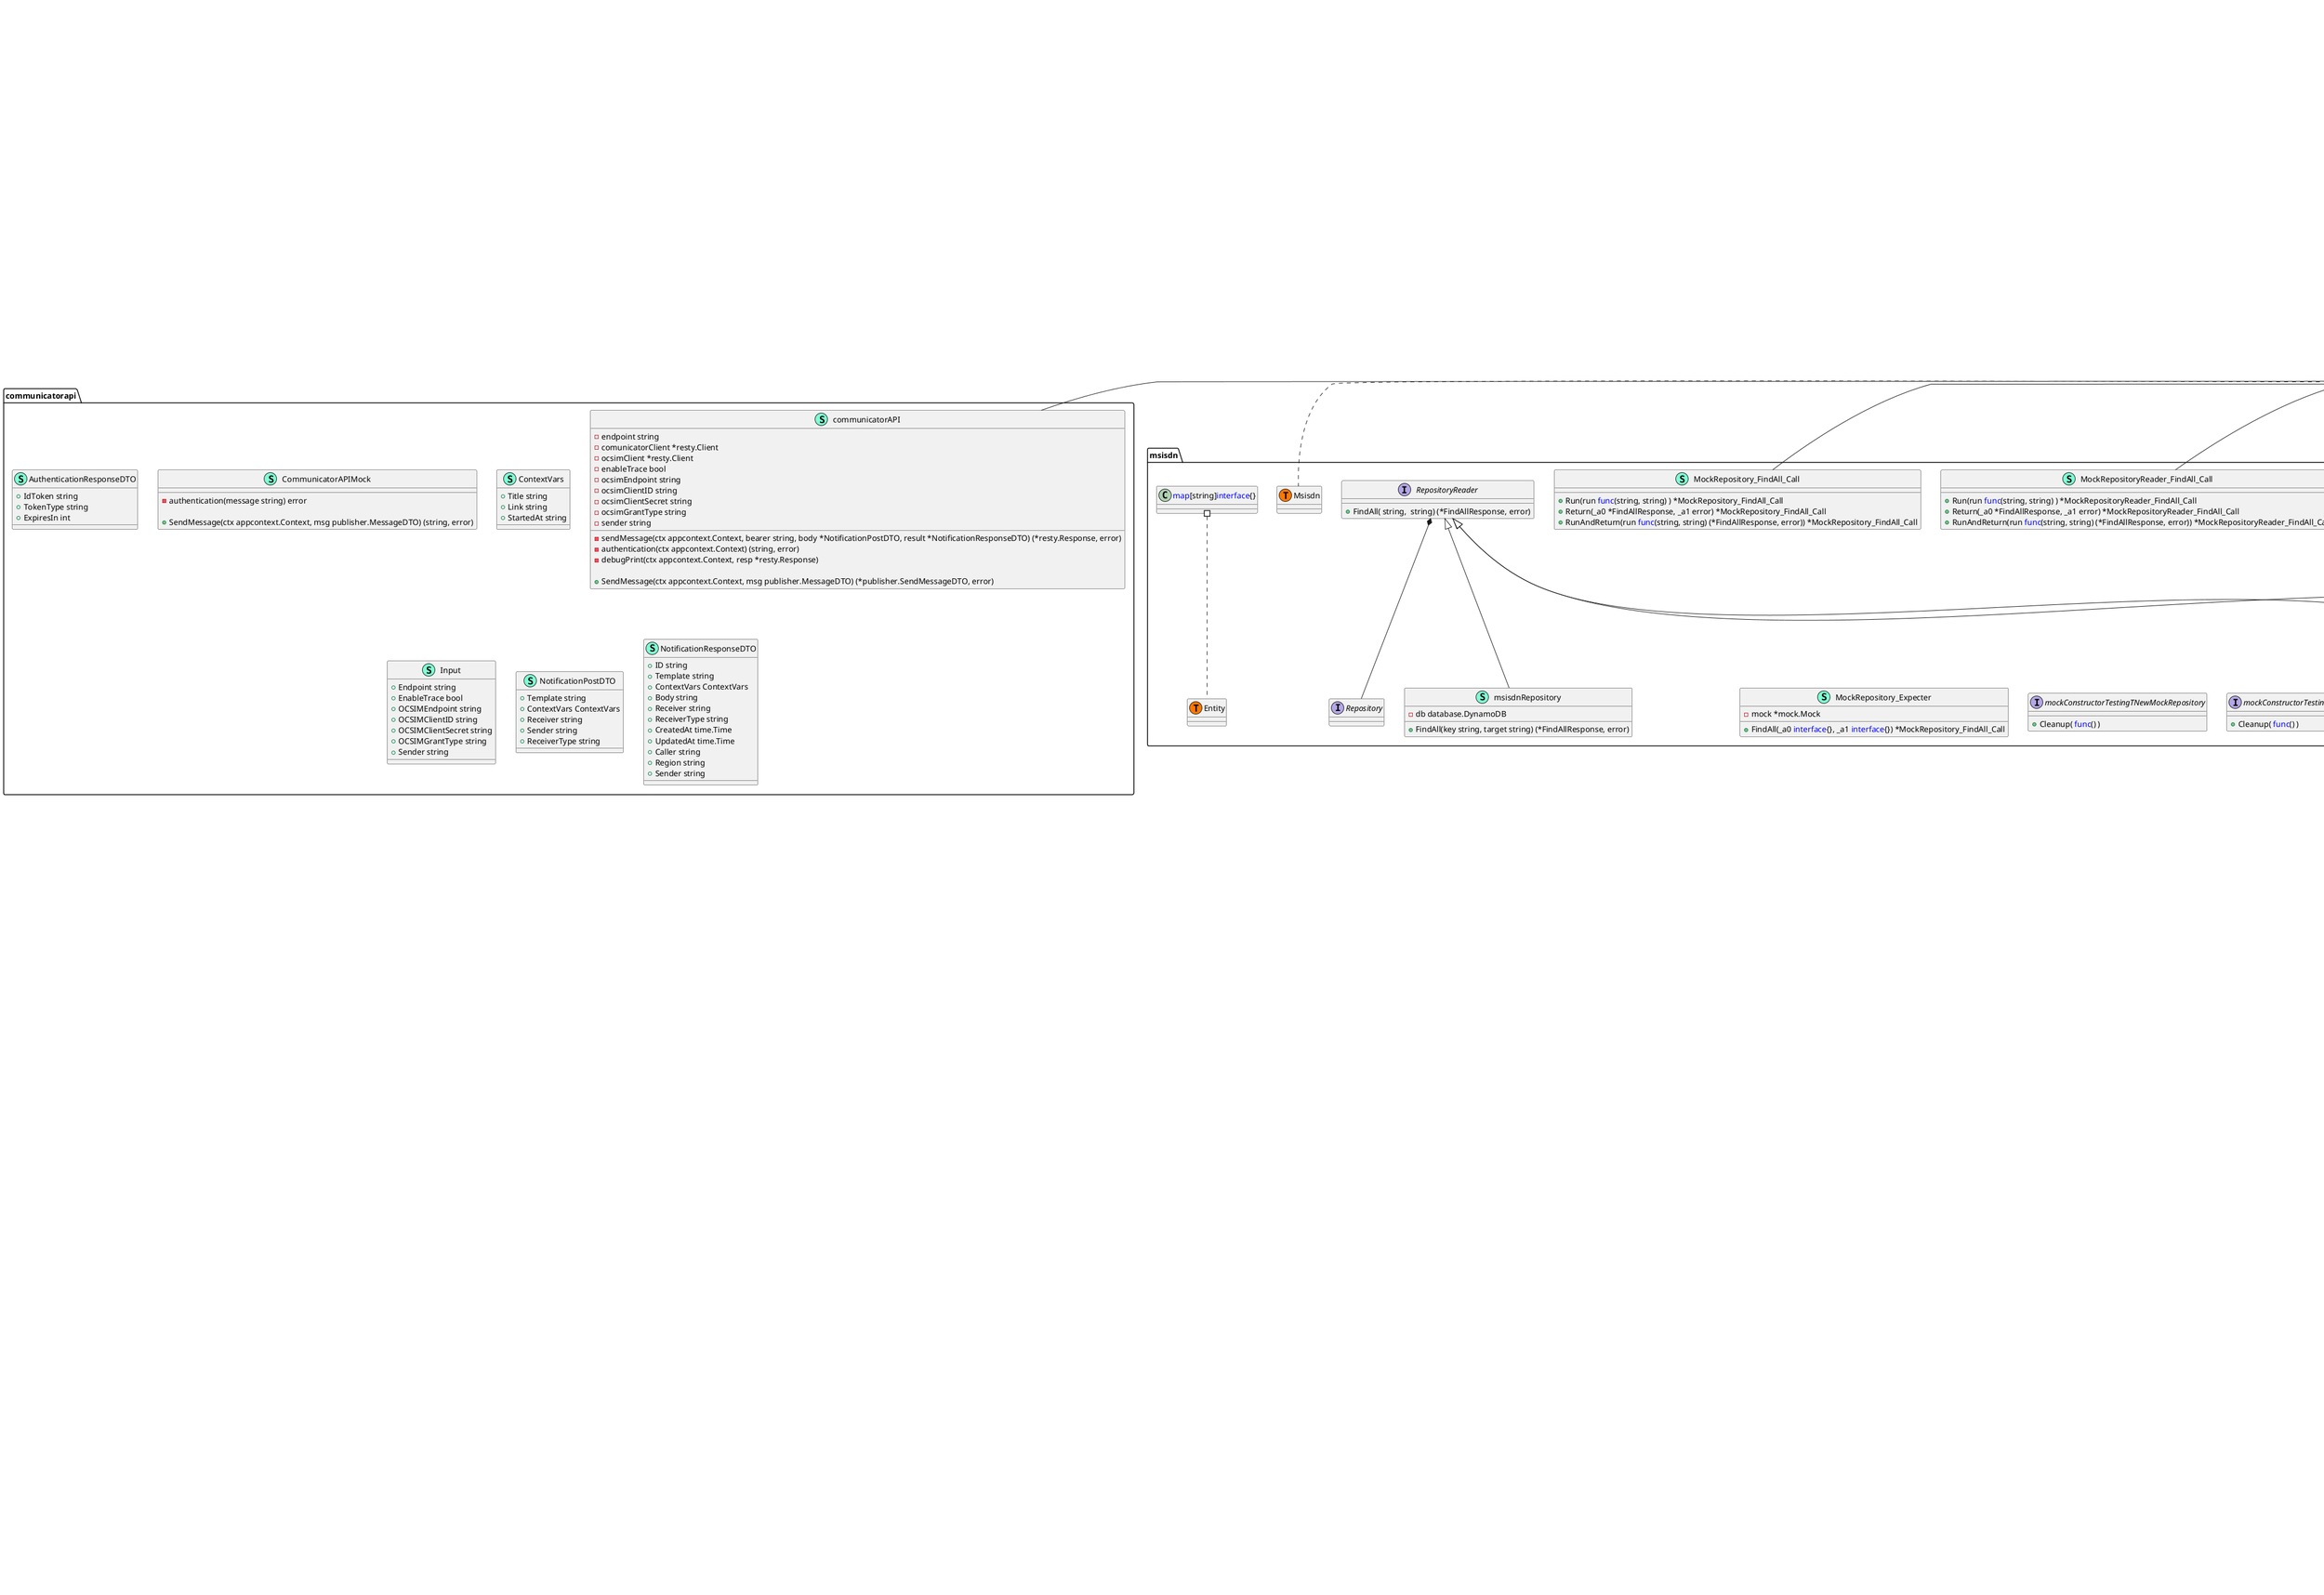 @startuml
namespace api {
    class Input << (S,Aquamarine) >> {
        + Logger logwrapper.LoggerWrapper
        + PublishManager publishmanager.UseCases
        + GrafanaOnCall grafanaoncall.UseCases

    }
}


namespace appcontext {
    interface Context  {
        + Done() 
        + SetLogger(logger logwrapper.LoggerWrapper) 
        + Logger() logwrapper.LoggerWrapper
        + Context() context.Context
        + TraceID() string
        + SpanID() string
        + WithValue(key <font color=blue>interface</font>{}, val <font color=blue>interface</font>{}) 
        + Value(key <font color=blue>interface</font>{}) <font color=blue>interface</font>{}
        + TTL() *int64

    }
    class MockContext << (S,Aquamarine) >> {
        + EXPECT() *MockContext_Expecter
        + Context() context.Context
        + Done() 
        + Logger() logwrapper.LoggerWrapper
        + SetLogger(logger logwrapper.LoggerWrapper) 
        + SpanID() string
        + TTL() *int64
        + TraceID() string
        + Value(key <font color=blue>interface</font>{}) <font color=blue>interface</font>{}
        + WithValue(key <font color=blue>interface</font>{}, val <font color=blue>interface</font>{}) 

    }
    class MockContext_Context_Call << (S,Aquamarine) >> {
        + Run(run <font color=blue>func</font>() ) *MockContext_Context_Call
        + Return(_a0 context.Context) *MockContext_Context_Call
        + RunAndReturn(run <font color=blue>func</font>() context.Context) *MockContext_Context_Call

    }
    class MockContext_Done_Call << (S,Aquamarine) >> {
        + Run(run <font color=blue>func</font>() ) *MockContext_Done_Call
        + Return() *MockContext_Done_Call
        + RunAndReturn(run <font color=blue>func</font>() ) *MockContext_Done_Call

    }
    class MockContext_Expecter << (S,Aquamarine) >> {
        - mock *mock.Mock

        + Context() *MockContext_Context_Call
        + Done() *MockContext_Done_Call
        + Logger() *MockContext_Logger_Call
        + SetLogger(logger <font color=blue>interface</font>{}) *MockContext_SetLogger_Call
        + SpanID() *MockContext_SpanID_Call
        + TTL() *MockContext_TTL_Call
        + TraceID() *MockContext_TraceID_Call
        + Value(key <font color=blue>interface</font>{}) *MockContext_Value_Call
        + WithValue(key <font color=blue>interface</font>{}, val <font color=blue>interface</font>{}) *MockContext_WithValue_Call

    }
    class MockContext_Logger_Call << (S,Aquamarine) >> {
        + Run(run <font color=blue>func</font>() ) *MockContext_Logger_Call
        + Return(_a0 logwrapper.LoggerWrapper) *MockContext_Logger_Call
        + RunAndReturn(run <font color=blue>func</font>() logwrapper.LoggerWrapper) *MockContext_Logger_Call

    }
    class MockContext_SetLogger_Call << (S,Aquamarine) >> {
        + Run(run <font color=blue>func</font>(logwrapper.LoggerWrapper) ) *MockContext_SetLogger_Call
        + Return() *MockContext_SetLogger_Call
        + RunAndReturn(run <font color=blue>func</font>(logwrapper.LoggerWrapper) ) *MockContext_SetLogger_Call

    }
    class MockContext_SpanID_Call << (S,Aquamarine) >> {
        + Run(run <font color=blue>func</font>() ) *MockContext_SpanID_Call
        + Return(_a0 string) *MockContext_SpanID_Call
        + RunAndReturn(run <font color=blue>func</font>() string) *MockContext_SpanID_Call

    }
    class MockContext_TTL_Call << (S,Aquamarine) >> {
        + Run(run <font color=blue>func</font>() ) *MockContext_TTL_Call
        + Return(_a0 *int64) *MockContext_TTL_Call
        + RunAndReturn(run <font color=blue>func</font>() *int64) *MockContext_TTL_Call

    }
    class MockContext_TraceID_Call << (S,Aquamarine) >> {
        + Run(run <font color=blue>func</font>() ) *MockContext_TraceID_Call
        + Return(_a0 string) *MockContext_TraceID_Call
        + RunAndReturn(run <font color=blue>func</font>() string) *MockContext_TraceID_Call

    }
    class MockContext_Value_Call << (S,Aquamarine) >> {
        + Run(run <font color=blue>func</font>(<font color=blue>interface</font>{}) ) *MockContext_Value_Call
        + Return(_a0 <font color=blue>interface</font>{}) *MockContext_Value_Call
        + RunAndReturn(run <font color=blue>func</font>(<font color=blue>interface</font>{}) <font color=blue>interface</font>{}) *MockContext_Value_Call

    }
    class MockContext_WithValue_Call << (S,Aquamarine) >> {
        + Run(run <font color=blue>func</font>(<font color=blue>interface</font>{}, <font color=blue>interface</font>{}) ) *MockContext_WithValue_Call
        + Return() *MockContext_WithValue_Call
        + RunAndReturn(run <font color=blue>func</font>(<font color=blue>interface</font>{}, <font color=blue>interface</font>{}) ) *MockContext_WithValue_Call

    }
    class appContext << (S,Aquamarine) >> {
        - logger logwrapper.LoggerWrapper
        - defaultBackgroundContext context.Context
        - ginContext *gin.Context

        + SetLogger(logger logwrapper.LoggerWrapper) 
        + Logger() logwrapper.LoggerWrapper
        + Context() context.Context
        + Done() 
        + TraceID() string
        + SpanID() string
        + WithValue(key <font color=blue>interface</font>{}, val <font color=blue>interface</font>{}) 
        + Value(key <font color=blue>interface</font>{}) <font color=blue>interface</font>{}
        + TTL() *int64

    }
    class appcontext.ContextKey << (T, #FF7700) >>  {
    }
    class fake << (S,Aquamarine) >> {
        - logger logwrapper.LoggerWrapper

        + SetLogger(logger logwrapper.LoggerWrapper) 
        + Logger() logwrapper.LoggerWrapper
        + Context() context.Context
        + TraceID() string
        + SpanID() string
        + Done() 
        + WithValue(key <font color=blue>interface</font>{}, val <font color=blue>interface</font>{}) 
        + Value(key <font color=blue>interface</font>{}) <font color=blue>interface</font>{}
        + TTL() *int64

    }
    interface mockConstructorTestingTNewMockContext  {
        + Cleanup( <font color=blue>func</font>() ) 

    }
}
"mock.Mock" *-- "appcontext.MockContext"
"mock.Call" *-- "appcontext.MockContext_Context_Call"
"mock.Call" *-- "appcontext.MockContext_Done_Call"
"mock.Call" *-- "appcontext.MockContext_Logger_Call"
"mock.Call" *-- "appcontext.MockContext_SetLogger_Call"
"mock.Call" *-- "appcontext.MockContext_SpanID_Call"
"mock.Call" *-- "appcontext.MockContext_TTL_Call"
"mock.Call" *-- "appcontext.MockContext_TraceID_Call"
"mock.Call" *-- "appcontext.MockContext_Value_Call"
"mock.Call" *-- "appcontext.MockContext_WithValue_Call"

"appcontext.Context" <|-- "appcontext.MockContext"
"appcontext.Context" <|-- "appcontext.appContext"
"appcontext.Context" <|-- "appcontext.fake"

namespace communicatorapi {
    class AuthenticationResponseDTO << (S,Aquamarine) >> {
        + IdToken string
        + TokenType string
        + ExpiresIn int

    }
    class CommunicatorAPIMock << (S,Aquamarine) >> {
        - authentication(message string) error

        + SendMessage(ctx appcontext.Context, msg publisher.MessageDTO) (string, error)

    }
    class ContextVars << (S,Aquamarine) >> {
        + Title string
        + Link string
        + StartedAt string

    }
    class Input << (S,Aquamarine) >> {
        + Endpoint string
        + EnableTrace bool
        + OCSIMEndpoint string
        + OCSIMClientID string
        + OCSIMClientSecret string
        + OCSIMGrantType string
        + Sender string

    }
    class NotificationPostDTO << (S,Aquamarine) >> {
        + Template string
        + ContextVars ContextVars
        + Receiver string
        + Sender string
        + ReceiverType string

    }
    class NotificationResponseDTO << (S,Aquamarine) >> {
        + ID string
        + Template string
        + ContextVars ContextVars
        + Body string
        + Receiver string
        + ReceiverType string
        + CreatedAt time.Time
        + UpdatedAt time.Time
        + Caller string
        + Region string
        + Sender string

    }
    class communicatorAPI << (S,Aquamarine) >> {
        - endpoint string
        - comunicatorClient *resty.Client
        - ocsimClient *resty.Client
        - enableTrace bool
        - ocsimEndpoint string
        - ocsimClientID string
        - ocsimClientSecret string
        - ocsimGrantType string
        - sender string

        - sendMessage(ctx appcontext.Context, bearer string, body *NotificationPostDTO, result *NotificationResponseDTO) (*resty.Response, error)
        - authentication(ctx appcontext.Context) (string, error)
        - debugPrint(ctx appcontext.Context, resp *resty.Response) 

        + SendMessage(ctx appcontext.Context, msg publisher.MessageDTO) (*publisher.SendMessageDTO, error)

    }
}

"publisher.Sender" <|-- "communicatorapi.communicatorAPI"

namespace database {
    interface DynamoDB  {
        + FindItem(key string, out <font color=blue>interface</font>{}) error
        + Upsert(key string, data <font color=blue>interface</font>{}) (*<font color=blue>interface</font>{}, error)

    }
    interface MemoryDatabase  {
        + Delete( string) error

    }
    class MockDynamoDB << (S,Aquamarine) >> {
        + EXPECT() *MockDynamoDB_Expecter
        + FindItem(key string, out <font color=blue>interface</font>{}) error
        + Upsert(key string, data <font color=blue>interface</font>{}) (*<font color=blue>interface</font>{}, error)

    }
    class MockDynamoDB_Expecter << (S,Aquamarine) >> {
        - mock *mock.Mock

        + FindItem(key <font color=blue>interface</font>{}, out <font color=blue>interface</font>{}) *MockDynamoDB_FindItem_Call
        + Upsert(key <font color=blue>interface</font>{}, data <font color=blue>interface</font>{}) *MockDynamoDB_Upsert_Call

    }
    class MockDynamoDB_FindItem_Call << (S,Aquamarine) >> {
        + Run(run <font color=blue>func</font>(string, <font color=blue>interface</font>{}) ) *MockDynamoDB_FindItem_Call
        + Return(_a0 error) *MockDynamoDB_FindItem_Call
        + RunAndReturn(run <font color=blue>func</font>(string, <font color=blue>interface</font>{}) error) *MockDynamoDB_FindItem_Call

    }
    class MockDynamoDB_Upsert_Call << (S,Aquamarine) >> {
        + Run(run <font color=blue>func</font>(string, <font color=blue>interface</font>{}) ) *MockDynamoDB_Upsert_Call
        + Return(_a0 *<font color=blue>interface</font>{}, _a1 error) *MockDynamoDB_Upsert_Call
        + RunAndReturn(run <font color=blue>func</font>(string, <font color=blue>interface</font>{}) (*<font color=blue>interface</font>{}, error)) *MockDynamoDB_Upsert_Call

    }
    class MockMemoryDatabase << (S,Aquamarine) >> {
        + EXPECT() *MockMemoryDatabase_Expecter
        + Delete(_a0 string) error
        + FindItem(key string, out <font color=blue>interface</font>{}) error
        + Upsert(key string, data <font color=blue>interface</font>{}) (*<font color=blue>interface</font>{}, error)

    }
    class MockMemoryDatabase_Delete_Call << (S,Aquamarine) >> {
        + Run(run <font color=blue>func</font>(string) ) *MockMemoryDatabase_Delete_Call
        + Return(_a0 error) *MockMemoryDatabase_Delete_Call
        + RunAndReturn(run <font color=blue>func</font>(string) error) *MockMemoryDatabase_Delete_Call

    }
    class MockMemoryDatabase_Expecter << (S,Aquamarine) >> {
        - mock *mock.Mock

        + Delete(_a0 <font color=blue>interface</font>{}) *MockMemoryDatabase_Delete_Call
        + FindItem(key <font color=blue>interface</font>{}, out <font color=blue>interface</font>{}) *MockMemoryDatabase_FindItem_Call
        + Upsert(key <font color=blue>interface</font>{}, data <font color=blue>interface</font>{}) *MockMemoryDatabase_Upsert_Call

    }
    class MockMemoryDatabase_FindItem_Call << (S,Aquamarine) >> {
        + Run(run <font color=blue>func</font>(string, <font color=blue>interface</font>{}) ) *MockMemoryDatabase_FindItem_Call
        + Return(_a0 error) *MockMemoryDatabase_FindItem_Call
        + RunAndReturn(run <font color=blue>func</font>(string, <font color=blue>interface</font>{}) error) *MockMemoryDatabase_FindItem_Call

    }
    class MockMemoryDatabase_Upsert_Call << (S,Aquamarine) >> {
        + Run(run <font color=blue>func</font>(string, <font color=blue>interface</font>{}) ) *MockMemoryDatabase_Upsert_Call
        + Return(_a0 *<font color=blue>interface</font>{}, _a1 error) *MockMemoryDatabase_Upsert_Call
        + RunAndReturn(run <font color=blue>func</font>(string, <font color=blue>interface</font>{}) (*<font color=blue>interface</font>{}, error)) *MockMemoryDatabase_Upsert_Call

    }
    class dynamoDB << (S,Aquamarine) >> {
        - tableName string
        - db *dynamodb.Client

        - upsert(key string, data <font color=blue>interface</font>{}) (*<font color=blue>interface</font>{}, error)

        + FindItem(key string, out <font color=blue>interface</font>{}) error
        + Upsert(key string, data <font color=blue>interface</font>{}) (*<font color=blue>interface</font>{}, error)

    }
    class memoryDatabase << (S,Aquamarine) >> {
        - records <font color=blue>map</font>[string]<font color=blue>interface</font>{}

        + FindItem(key string, out <font color=blue>interface</font>{}) error
        + InsertMsisdn(namesapce string, msisdn string) 
        + Upsert(key string, data <font color=blue>interface</font>{}) (*<font color=blue>interface</font>{}, error)
        + Delete(key string) error

    }
    interface mockConstructorTestingTNewMockDynamoDB  {
        + Cleanup( <font color=blue>func</font>() ) 

    }
    interface mockConstructorTestingTNewMockMemoryDatabase  {
        + Cleanup( <font color=blue>func</font>() ) 

    }
}
"database.DynamoDB" *-- "database.MemoryDatabase"
"mock.Mock" *-- "database.MockDynamoDB"
"mock.Call" *-- "database.MockDynamoDB_FindItem_Call"
"mock.Call" *-- "database.MockDynamoDB_Upsert_Call"
"mock.Mock" *-- "database.MockMemoryDatabase"
"mock.Call" *-- "database.MockMemoryDatabase_Delete_Call"
"mock.Call" *-- "database.MockMemoryDatabase_FindItem_Call"
"mock.Call" *-- "database.MockMemoryDatabase_Upsert_Call"

"database.DynamoDB" <|-- "database.MockDynamoDB"
"database.DynamoDB" <|-- "database.MockMemoryDatabase"
"database.MemoryDatabase" <|-- "database.MockMemoryDatabase"
"database.DynamoDB" <|-- "database.dynamoDB"
"database.DynamoDB" <|-- "database.memoryDatabase"
"database.MemoryDatabase" <|-- "database.memoryDatabase"

namespace environment {
    class Single << (S,Aquamarine) >> {
        + ENVIRONMENT string
        + APP_VERSION string
        + APP_PORT string
        + APP_URL string
        + AWS_ENDPOINT string
        + AWS_REGION string
        + AWS_SQS_URL string
        + AWS_PROFILE string
        + LOG_LEVEL string
        + TIME_TO_WAITING_MINUTES int
        + DYNAMO_AWS_ENDPOINT string
        + DYNAMO_TABLE_NAME string
        + SQS_AWS_ENDPOINT string
        + INTERVAL_GET_KEYS_TO_CREATE int64
        + COMMUNICATOR_API_URL string
        + COMMUNICATOR_API_TEMPLATE string
        + COMMUNICATOR_API_SENDER string
        + COMMUNICATOR_API_RECEIVER string
        + OCSIM_URL string
        + OCSIM_CLIENT_ID string
        + OCSIM_CLIENT_SECRET string
        + OCSIM_GRANT_TYPE string
        + TOKEN string
        + ALLOWED_AGENTS string
        + FOWARDED_HOST string
        + ONLY_CRITICAL_ALERTS string
        + GRAFANA_ONCALL_ALERT_TTL string

        + Setup() 
        + IsDevelopment() bool

    }
}


namespace exception {
    class DomainError << (S,Aquamarine) >> {
        + StatusCode int
        + Err error
        + Retryable bool
        + Message string

        + Error() string

    }
    class domainError << (S,Aquamarine) >> {
        + StatusCode int
        + Description string
        + Retryable bool

    }
}


namespace grafanaoncall {
    interface CollectCounteror  {
        + CollectCounter(labels <font color=blue>map</font>[string]string) 

    }
    class GrafanaAlertDTO << (S,Aquamarine) >> {
        + Fingerprint string
        + Title string
        + Namespace string
        + Priority string
        + Link string
        + CreatedAt int64
        + GeneratorURL string

        + IsCritical() bool
        + ConvertToAlertDTO() publishmanager.AlertDTO

    }
    class GrafanaOnCall << (S,Aquamarine) >> {
    }
    class GrafanaOncallAlert << (S,Aquamarine) >> {
        + Annotations <font color=blue>struct</font>{string}
        + EndsAt time.Time
        + GeneratorURL string
        + Labels <font color=blue>struct</font>{string, string, string, string}
        + StartsAt time.Time
        + Status string
        + Fingerprint string

        + ConvertToPublishManagerAlertDTO() grafanaoncall.GrafanaAlertDTO

    }
    class Input << (S,Aquamarine) >> {
        + PublishManager publishmanager.PublishManager
        + MsisdnRepository msisdn.Repository
        + MetricCollector MetricCollector

    }
    interface MetricCollector  {
    }
    class MockCollectCounteror << (S,Aquamarine) >> {
        + EXPECT() *MockCollectCounteror_Expecter
        + CollectCounter(labels <font color=blue>map</font>[string]string) 

    }
    class MockCollectCounteror_CollectCounter_Call << (S,Aquamarine) >> {
        + Run(run <font color=blue>func</font>(<font color=blue>map</font>[string]string) ) *MockCollectCounteror_CollectCounter_Call
        + Return() *MockCollectCounteror_CollectCounter_Call
        + RunAndReturn(run <font color=blue>func</font>(<font color=blue>map</font>[string]string) ) *MockCollectCounteror_CollectCounter_Call

    }
    class MockCollectCounteror_Expecter << (S,Aquamarine) >> {
        - mock *mock.Mock

        + CollectCounter(labels <font color=blue>interface</font>{}) *MockCollectCounteror_CollectCounter_Call

    }
    class MockMetricCollector << (S,Aquamarine) >> {
        + EXPECT() *MockMetricCollector_Expecter
        + CollectCounter(labels <font color=blue>map</font>[string]string) 

    }
    class MockMetricCollector_CollectCounter_Call << (S,Aquamarine) >> {
        + Run(run <font color=blue>func</font>(<font color=blue>map</font>[string]string) ) *MockMetricCollector_CollectCounter_Call
        + Return() *MockMetricCollector_CollectCounter_Call
        + RunAndReturn(run <font color=blue>func</font>(<font color=blue>map</font>[string]string) ) *MockMetricCollector_CollectCounter_Call

    }
    class MockMetricCollector_Expecter << (S,Aquamarine) >> {
        - mock *mock.Mock

        + CollectCounter(labels <font color=blue>interface</font>{}) *MockMetricCollector_CollectCounter_Call

    }
    class MockNotificationSender << (S,Aquamarine) >> {
        + EXPECT() *MockNotificationSender_Expecter
        + SendMessage(ctx appcontext.Context, grafanaDTO GrafanaAlertDTO, toTeam bool, profile string) (*SendMessageResponse, error)

    }
    class MockNotificationSender_Expecter << (S,Aquamarine) >> {
        - mock *mock.Mock

        + SendMessage(ctx <font color=blue>interface</font>{}, grafanaDTO <font color=blue>interface</font>{}, toTeam <font color=blue>interface</font>{}, profile <font color=blue>interface</font>{}) *MockNotificationSender_SendMessage_Call

    }
    class MockNotificationSender_SendMessage_Call << (S,Aquamarine) >> {
        + Run(run <font color=blue>func</font>(appcontext.Context, GrafanaAlertDTO, bool, string) ) *MockNotificationSender_SendMessage_Call
        + Return(_a0 *SendMessageResponse, _a1 error) *MockNotificationSender_SendMessage_Call
        + RunAndReturn(run <font color=blue>func</font>(appcontext.Context, GrafanaAlertDTO, bool, string) (*SendMessageResponse, error)) *MockNotificationSender_SendMessage_Call

    }
    class MockUseCases << (S,Aquamarine) >> {
        + EXPECT() *MockUseCases_Expecter
        + SendMessage(ctx appcontext.Context, grafanaDTO GrafanaAlertDTO, toTeam bool, profile string) (*SendMessageResponse, error)

    }
    class MockUseCases_Expecter << (S,Aquamarine) >> {
        - mock *mock.Mock

        + SendMessage(ctx <font color=blue>interface</font>{}, grafanaDTO <font color=blue>interface</font>{}, toTeam <font color=blue>interface</font>{}, profile <font color=blue>interface</font>{}) *MockUseCases_SendMessage_Call

    }
    class MockUseCases_SendMessage_Call << (S,Aquamarine) >> {
        + Run(run <font color=blue>func</font>(appcontext.Context, GrafanaAlertDTO, bool, string) ) *MockUseCases_SendMessage_Call
        + Return(_a0 *SendMessageResponse, _a1 error) *MockUseCases_SendMessage_Call
        + RunAndReturn(run <font color=blue>func</font>(appcontext.Context, GrafanaAlertDTO, bool, string) (*SendMessageResponse, error)) *MockUseCases_SendMessage_Call

    }
    interface NotificationSender  {
        + SendMessage(ctx appcontext.Context, grafanaDTO GrafanaAlertDTO, toTeam bool, profile string) (*SendMessageResponse, error)

    }
    class SendMessageResponse << (S,Aquamarine) >> {
        + Data []SendMessageResponseData

    }
    class SendMessageResponseData << (S,Aquamarine) >> {
        + Message string

    }
    interface UseCases  {
    }
    class grafanaoncall.From << (T, #FF7700) >>  {
    }
    class grafaoncall << (S,Aquamarine) >> {
        - publishManager publishmanager.PublishManager
        - msisdnRepository msisdn.Repository
        - metricCollector MetricCollector

        - findMsisdnList(ctx appcontext.Context, grafanaDTO GrafanaAlertDTO, toTeam bool, profile string) (*msisdn.FindAllResponse, error)
        - findProfileMsisdnList(ctx appcontext.Context, profile string) (*msisdn.FindAllResponse, error)
        - findTeamMsisdnList(ctx appcontext.Context, target string, profile string) (*msisdn.FindAllResponse, error)
        - createCounter(grafanaDTO GrafanaAlertDTO, receiverMsisdn msisdn.Msisdn, profile string) <font color=blue>func</font>(string) 

        + SendMessage(ctx appcontext.Context, grafanaDTO GrafanaAlertDTO, toTeam bool, profile string) (*SendMessageResponse, error)

    }
    interface mockConstructorTestingTNewMockCollectCounteror  {
        + Cleanup( <font color=blue>func</font>() ) 

    }
    interface mockConstructorTestingTNewMockMetricCollector  {
        + Cleanup( <font color=blue>func</font>() ) 

    }
    interface mockConstructorTestingTNewMockNotificationSender  {
        + Cleanup( <font color=blue>func</font>() ) 

    }
    interface mockConstructorTestingTNewMockUseCases  {
        + Cleanup( <font color=blue>func</font>() ) 

    }
}
"grafanaoncall.CollectCounteror" *-- "grafanaoncall.MetricCollector"
"mock.Mock" *-- "grafanaoncall.MockCollectCounteror"
"mock.Call" *-- "grafanaoncall.MockCollectCounteror_CollectCounter_Call"
"mock.Mock" *-- "grafanaoncall.MockMetricCollector"
"mock.Call" *-- "grafanaoncall.MockMetricCollector_CollectCounter_Call"
"mock.Mock" *-- "grafanaoncall.MockNotificationSender"
"mock.Call" *-- "grafanaoncall.MockNotificationSender_SendMessage_Call"
"mock.Mock" *-- "grafanaoncall.MockUseCases"
"mock.Call" *-- "grafanaoncall.MockUseCases_SendMessage_Call"
"grafanaoncall.NotificationSender" *-- "grafanaoncall.UseCases"

"grafanaoncall.CollectCounteror" <|-- "grafanaoncall.MockCollectCounteror"
"publishmanager.CollectCounteror" <|-- "grafanaoncall.MockCollectCounteror"
"grafanaoncall.CollectCounteror" <|-- "grafanaoncall.MockMetricCollector"
"publishmanager.CollectCounteror" <|-- "grafanaoncall.MockMetricCollector"
"grafanaoncall.NotificationSender" <|-- "grafanaoncall.MockNotificationSender"
"grafanaoncall.NotificationSender" <|-- "grafanaoncall.MockUseCases"
"grafanaoncall.NotificationSender" <|-- "grafanaoncall.grafaoncall"

namespace logwrapper {
    interface Logger  {
        + Info(msg string, fields ...zap.Field) 
        + Error(msg string, fields ...zap.Field) 
        + Warn(msg string, fields ...zap.Field) 
        + Fatal(msg string, fields ...zap.Field) 
        + Debug(msg string, fields ...zap.Field) 

    }
    interface LoggerWrapper  {
        + SetTraceID(v string) LoggerWrapper
        + SetVersion(v string) LoggerWrapper
        + CreateSpan() LoggerWrapper
        + RemoveSpan() LoggerWrapper
        + TraceID() string
        + Version() string
        + Span() *Span

    }
    class MockLogger << (S,Aquamarine) >> {
        + EXPECT() *MockLogger_Expecter
        + Debug(msg string, fields ...zapcore.Field) 
        + Error(msg string, fields ...zapcore.Field) 
        + Fatal(msg string, fields ...zapcore.Field) 
        + Info(msg string, fields ...zapcore.Field) 
        + Warn(msg string, fields ...zapcore.Field) 

    }
    class MockLoggerWrapper << (S,Aquamarine) >> {
        + EXPECT() *MockLoggerWrapper_Expecter
        + CreateSpan() LoggerWrapper
        + Debug(msg string, fields ...zapcore.Field) 
        + Error(msg string, fields ...zapcore.Field) 
        + Fatal(msg string, fields ...zapcore.Field) 
        + Info(msg string, fields ...zapcore.Field) 
        + RemoveSpan() LoggerWrapper
        + SetTraceID(v string) LoggerWrapper
        + SetVersion(v string) LoggerWrapper
        + Span() *Span
        + TraceID() string
        + Version() string
        + Warn(msg string, fields ...zapcore.Field) 

    }
    class MockLoggerWrapper_CreateSpan_Call << (S,Aquamarine) >> {
        + Run(run <font color=blue>func</font>() ) *MockLoggerWrapper_CreateSpan_Call
        + Return(_a0 LoggerWrapper) *MockLoggerWrapper_CreateSpan_Call
        + RunAndReturn(run <font color=blue>func</font>() LoggerWrapper) *MockLoggerWrapper_CreateSpan_Call

    }
    class MockLoggerWrapper_Debug_Call << (S,Aquamarine) >> {
        + Run(run <font color=blue>func</font>(string, ...zapcore.Field) ) *MockLoggerWrapper_Debug_Call
        + Return() *MockLoggerWrapper_Debug_Call
        + RunAndReturn(run <font color=blue>func</font>(string, ...zapcore.Field) ) *MockLoggerWrapper_Debug_Call

    }
    class MockLoggerWrapper_Error_Call << (S,Aquamarine) >> {
        + Run(run <font color=blue>func</font>(string, ...zapcore.Field) ) *MockLoggerWrapper_Error_Call
        + Return() *MockLoggerWrapper_Error_Call
        + RunAndReturn(run <font color=blue>func</font>(string, ...zapcore.Field) ) *MockLoggerWrapper_Error_Call

    }
    class MockLoggerWrapper_Expecter << (S,Aquamarine) >> {
        - mock *mock.Mock

        + CreateSpan() *MockLoggerWrapper_CreateSpan_Call
        + Debug(msg <font color=blue>interface</font>{}, fields ...<font color=blue>interface</font>{}) *MockLoggerWrapper_Debug_Call
        + Error(msg <font color=blue>interface</font>{}, fields ...<font color=blue>interface</font>{}) *MockLoggerWrapper_Error_Call
        + Fatal(msg <font color=blue>interface</font>{}, fields ...<font color=blue>interface</font>{}) *MockLoggerWrapper_Fatal_Call
        + Info(msg <font color=blue>interface</font>{}, fields ...<font color=blue>interface</font>{}) *MockLoggerWrapper_Info_Call
        + RemoveSpan() *MockLoggerWrapper_RemoveSpan_Call
        + SetTraceID(v <font color=blue>interface</font>{}) *MockLoggerWrapper_SetTraceID_Call
        + SetVersion(v <font color=blue>interface</font>{}) *MockLoggerWrapper_SetVersion_Call
        + Span() *MockLoggerWrapper_Span_Call
        + TraceID() *MockLoggerWrapper_TraceID_Call
        + Version() *MockLoggerWrapper_Version_Call
        + Warn(msg <font color=blue>interface</font>{}, fields ...<font color=blue>interface</font>{}) *MockLoggerWrapper_Warn_Call

    }
    class MockLoggerWrapper_Fatal_Call << (S,Aquamarine) >> {
        + Run(run <font color=blue>func</font>(string, ...zapcore.Field) ) *MockLoggerWrapper_Fatal_Call
        + Return() *MockLoggerWrapper_Fatal_Call
        + RunAndReturn(run <font color=blue>func</font>(string, ...zapcore.Field) ) *MockLoggerWrapper_Fatal_Call

    }
    class MockLoggerWrapper_Info_Call << (S,Aquamarine) >> {
        + Run(run <font color=blue>func</font>(string, ...zapcore.Field) ) *MockLoggerWrapper_Info_Call
        + Return() *MockLoggerWrapper_Info_Call
        + RunAndReturn(run <font color=blue>func</font>(string, ...zapcore.Field) ) *MockLoggerWrapper_Info_Call

    }
    class MockLoggerWrapper_RemoveSpan_Call << (S,Aquamarine) >> {
        + Run(run <font color=blue>func</font>() ) *MockLoggerWrapper_RemoveSpan_Call
        + Return(_a0 LoggerWrapper) *MockLoggerWrapper_RemoveSpan_Call
        + RunAndReturn(run <font color=blue>func</font>() LoggerWrapper) *MockLoggerWrapper_RemoveSpan_Call

    }
    class MockLoggerWrapper_SetTraceID_Call << (S,Aquamarine) >> {
        + Run(run <font color=blue>func</font>(string) ) *MockLoggerWrapper_SetTraceID_Call
        + Return(_a0 LoggerWrapper) *MockLoggerWrapper_SetTraceID_Call
        + RunAndReturn(run <font color=blue>func</font>(string) LoggerWrapper) *MockLoggerWrapper_SetTraceID_Call

    }
    class MockLoggerWrapper_SetVersion_Call << (S,Aquamarine) >> {
        + Run(run <font color=blue>func</font>(string) ) *MockLoggerWrapper_SetVersion_Call
        + Return(_a0 LoggerWrapper) *MockLoggerWrapper_SetVersion_Call
        + RunAndReturn(run <font color=blue>func</font>(string) LoggerWrapper) *MockLoggerWrapper_SetVersion_Call

    }
    class MockLoggerWrapper_Span_Call << (S,Aquamarine) >> {
        + Run(run <font color=blue>func</font>() ) *MockLoggerWrapper_Span_Call
        + Return(_a0 *Span) *MockLoggerWrapper_Span_Call
        + RunAndReturn(run <font color=blue>func</font>() *Span) *MockLoggerWrapper_Span_Call

    }
    class MockLoggerWrapper_TraceID_Call << (S,Aquamarine) >> {
        + Run(run <font color=blue>func</font>() ) *MockLoggerWrapper_TraceID_Call
        + Return(_a0 string) *MockLoggerWrapper_TraceID_Call
        + RunAndReturn(run <font color=blue>func</font>() string) *MockLoggerWrapper_TraceID_Call

    }
    class MockLoggerWrapper_Version_Call << (S,Aquamarine) >> {
        + Run(run <font color=blue>func</font>() ) *MockLoggerWrapper_Version_Call
        + Return(_a0 string) *MockLoggerWrapper_Version_Call
        + RunAndReturn(run <font color=blue>func</font>() string) *MockLoggerWrapper_Version_Call

    }
    class MockLoggerWrapper_Warn_Call << (S,Aquamarine) >> {
        + Run(run <font color=blue>func</font>(string, ...zapcore.Field) ) *MockLoggerWrapper_Warn_Call
        + Return() *MockLoggerWrapper_Warn_Call
        + RunAndReturn(run <font color=blue>func</font>(string, ...zapcore.Field) ) *MockLoggerWrapper_Warn_Call

    }
    class MockLogger_Debug_Call << (S,Aquamarine) >> {
        + Run(run <font color=blue>func</font>(string, ...zapcore.Field) ) *MockLogger_Debug_Call
        + Return() *MockLogger_Debug_Call
        + RunAndReturn(run <font color=blue>func</font>(string, ...zapcore.Field) ) *MockLogger_Debug_Call

    }
    class MockLogger_Error_Call << (S,Aquamarine) >> {
        + Run(run <font color=blue>func</font>(string, ...zapcore.Field) ) *MockLogger_Error_Call
        + Return() *MockLogger_Error_Call
        + RunAndReturn(run <font color=blue>func</font>(string, ...zapcore.Field) ) *MockLogger_Error_Call

    }
    class MockLogger_Expecter << (S,Aquamarine) >> {
        - mock *mock.Mock

        + Debug(msg <font color=blue>interface</font>{}, fields ...<font color=blue>interface</font>{}) *MockLogger_Debug_Call
        + Error(msg <font color=blue>interface</font>{}, fields ...<font color=blue>interface</font>{}) *MockLogger_Error_Call
        + Fatal(msg <font color=blue>interface</font>{}, fields ...<font color=blue>interface</font>{}) *MockLogger_Fatal_Call
        + Info(msg <font color=blue>interface</font>{}, fields ...<font color=blue>interface</font>{}) *MockLogger_Info_Call
        + Warn(msg <font color=blue>interface</font>{}, fields ...<font color=blue>interface</font>{}) *MockLogger_Warn_Call

    }
    class MockLogger_Fatal_Call << (S,Aquamarine) >> {
        + Run(run <font color=blue>func</font>(string, ...zapcore.Field) ) *MockLogger_Fatal_Call
        + Return() *MockLogger_Fatal_Call
        + RunAndReturn(run <font color=blue>func</font>(string, ...zapcore.Field) ) *MockLogger_Fatal_Call

    }
    class MockLogger_Info_Call << (S,Aquamarine) >> {
        + Run(run <font color=blue>func</font>(string, ...zapcore.Field) ) *MockLogger_Info_Call
        + Return() *MockLogger_Info_Call
        + RunAndReturn(run <font color=blue>func</font>(string, ...zapcore.Field) ) *MockLogger_Info_Call

    }
    class MockLogger_Warn_Call << (S,Aquamarine) >> {
        + Run(run <font color=blue>func</font>(string, ...zapcore.Field) ) *MockLogger_Warn_Call
        + Return() *MockLogger_Warn_Call
        + RunAndReturn(run <font color=blue>func</font>(string, ...zapcore.Field) ) *MockLogger_Warn_Call

    }
    class Span << (S,Aquamarine) >> {
        - parent *Span

        + ID string

    }
    class Zap << (S,Aquamarine) >> {
        + Logger zap.Logger

        + Info(msg string, fields ...zap.Field) 
        + Warn(msg string, fields ...zap.Field) 
        + Error(msg string, fields ...zap.Field) 
        + Fatal(msg string, fields ...zap.Field) 
        + Debug(msg string, fields ...zap.Field) 

    }
    class fake << (S,Aquamarine) >> {
        + SetTraceID(v string) LoggerWrapper
        + TraceID() string
        + SetVersion(v string) LoggerWrapper
        + Version() string
        + CreateSpan() LoggerWrapper
        + RemoveSpan() LoggerWrapper
        + Span() *Span
        + Info(msg string, fields ...zap.Field) 
        + Warn(msg string, fields ...zap.Field) 
        + Error(msg string, fields ...zap.Field) 
        + Fatal(msg string, fields ...zap.Field) 
        + Debug(msg string, fields ...zap.Field) 

    }
    class logWrapper << (S,Aquamarine) >> {
        - logger Logger
        - traceID string
        - span *Span
        - version string

        - clone() LoggerWrapper
        - mergeField(fields ...zap.Field) []zap.Field

        + SetTraceID(v string) LoggerWrapper
        + TraceID() string
        + SetVersion(v string) LoggerWrapper
        + Version() string
        + Span() *Span
        + CreateSpan() LoggerWrapper
        + RemoveSpan() LoggerWrapper
        + Info(msg string, fields ...zap.Field) 
        + Warn(msg string, fields ...zap.Field) 
        + Error(msg string, fields ...zap.Field) 
        + Fatal(msg string, fields ...zap.Field) 
        + Debug(msg string, fields ...zap.Field) 

    }
    interface mockConstructorTestingTNewMockLogger  {
        + Cleanup( <font color=blue>func</font>() ) 

    }
    interface mockConstructorTestingTNewMockLoggerWrapper  {
        + Cleanup( <font color=blue>func</font>() ) 

    }
}
"logwrapper.Logger" *-- "logwrapper.LoggerWrapper"
"mock.Mock" *-- "logwrapper.MockLogger"
"mock.Mock" *-- "logwrapper.MockLoggerWrapper"
"mock.Call" *-- "logwrapper.MockLoggerWrapper_CreateSpan_Call"
"mock.Call" *-- "logwrapper.MockLoggerWrapper_Debug_Call"
"mock.Call" *-- "logwrapper.MockLoggerWrapper_Error_Call"
"mock.Call" *-- "logwrapper.MockLoggerWrapper_Fatal_Call"
"mock.Call" *-- "logwrapper.MockLoggerWrapper_Info_Call"
"mock.Call" *-- "logwrapper.MockLoggerWrapper_RemoveSpan_Call"
"mock.Call" *-- "logwrapper.MockLoggerWrapper_SetTraceID_Call"
"mock.Call" *-- "logwrapper.MockLoggerWrapper_SetVersion_Call"
"mock.Call" *-- "logwrapper.MockLoggerWrapper_Span_Call"
"mock.Call" *-- "logwrapper.MockLoggerWrapper_TraceID_Call"
"mock.Call" *-- "logwrapper.MockLoggerWrapper_Version_Call"
"mock.Call" *-- "logwrapper.MockLoggerWrapper_Warn_Call"
"mock.Call" *-- "logwrapper.MockLogger_Debug_Call"
"mock.Call" *-- "logwrapper.MockLogger_Error_Call"
"mock.Call" *-- "logwrapper.MockLogger_Fatal_Call"
"mock.Call" *-- "logwrapper.MockLogger_Info_Call"
"mock.Call" *-- "logwrapper.MockLogger_Warn_Call"

"logwrapper.LoggerWrapper" <|-- "logwrapper.MockLoggerWrapper"
"logwrapper.Logger" <|-- "logwrapper.Zap"
"logwrapper.Logger" <|-- "logwrapper.fake"
"logwrapper.LoggerWrapper" <|-- "logwrapper.fake"
"logwrapper.Logger" <|-- "logwrapper.logWrapper"
"logwrapper.LoggerWrapper" <|-- "logwrapper.logWrapper"

namespace metric {
    interface Counter  {
        + Inc() 

    }
    class HTTP << (S,Aquamarine) >> {
        + Handler string
        + Method string
        + StatusCode string
        + StartedAt time.Time
        + FinishedAt time.Time
        + Duration float64

        + Started() 
        + Finished() 

    }
    interface Histogram  {
        + Started() 
        + Finished(lvs ...string) 
        + Success() 
        + Error() 

    }
    interface HistogramVec  {
        + Start() HistogramVec
        + Finished(constLabels <font color=blue>map</font>[string]string) 
        + Success() 
        + Error(code string) 
        + With( prometheus.Labels) prometheus.Observer
        + Observe( float64,  prometheus.Labels) 

    }
    class MockCounter << (S,Aquamarine) >> {
        + EXPECT() *MockCounter_Expecter
        + Inc() 

    }
    class MockCounter_Expecter << (S,Aquamarine) >> {
        - mock *mock.Mock

        + Inc() *MockCounter_Inc_Call

    }
    class MockCounter_Inc_Call << (S,Aquamarine) >> {
        + Run(run <font color=blue>func</font>() ) *MockCounter_Inc_Call
        + Return() *MockCounter_Inc_Call
        + RunAndReturn(run <font color=blue>func</font>() ) *MockCounter_Inc_Call

    }
    class MockHistogram << (S,Aquamarine) >> {
        + EXPECT() *MockHistogram_Expecter
        + Error() 
        + Finished(lvs ...string) 
        + Started() 
        + Success() 

    }
    class MockHistogramVec << (S,Aquamarine) >> {
        + EXPECT() *MockHistogramVec_Expecter
        + Error(code string) 
        + Finished(constLabels <font color=blue>map</font>[string]string) 
        + Observe(_a0 float64, _a1 prometheus.Labels) 
        + Start() HistogramVec
        + Success() 
        + With(_a0 prometheus.Labels) prometheus.Observer

    }
    class MockHistogramVec_Error_Call << (S,Aquamarine) >> {
        + Run(run <font color=blue>func</font>(string) ) *MockHistogramVec_Error_Call
        + Return() *MockHistogramVec_Error_Call
        + RunAndReturn(run <font color=blue>func</font>(string) ) *MockHistogramVec_Error_Call

    }
    class MockHistogramVec_Expecter << (S,Aquamarine) >> {
        - mock *mock.Mock

        + Error(code <font color=blue>interface</font>{}) *MockHistogramVec_Error_Call
        + Finished(constLabels <font color=blue>interface</font>{}) *MockHistogramVec_Finished_Call
        + Observe(_a0 <font color=blue>interface</font>{}, _a1 <font color=blue>interface</font>{}) *MockHistogramVec_Observe_Call
        + Start() *MockHistogramVec_Start_Call
        + Success() *MockHistogramVec_Success_Call
        + With(_a0 <font color=blue>interface</font>{}) *MockHistogramVec_With_Call

    }
    class MockHistogramVec_Finished_Call << (S,Aquamarine) >> {
        + Run(run <font color=blue>func</font>(<font color=blue>map</font>[string]string) ) *MockHistogramVec_Finished_Call
        + Return() *MockHistogramVec_Finished_Call
        + RunAndReturn(run <font color=blue>func</font>(<font color=blue>map</font>[string]string) ) *MockHistogramVec_Finished_Call

    }
    class MockHistogramVec_Observe_Call << (S,Aquamarine) >> {
        + Run(run <font color=blue>func</font>(float64, prometheus.Labels) ) *MockHistogramVec_Observe_Call
        + Return() *MockHistogramVec_Observe_Call
        + RunAndReturn(run <font color=blue>func</font>(float64, prometheus.Labels) ) *MockHistogramVec_Observe_Call

    }
    class MockHistogramVec_Start_Call << (S,Aquamarine) >> {
        + Run(run <font color=blue>func</font>() ) *MockHistogramVec_Start_Call
        + Return(_a0 HistogramVec) *MockHistogramVec_Start_Call
        + RunAndReturn(run <font color=blue>func</font>() HistogramVec) *MockHistogramVec_Start_Call

    }
    class MockHistogramVec_Success_Call << (S,Aquamarine) >> {
        + Run(run <font color=blue>func</font>() ) *MockHistogramVec_Success_Call
        + Return() *MockHistogramVec_Success_Call
        + RunAndReturn(run <font color=blue>func</font>() ) *MockHistogramVec_Success_Call

    }
    class MockHistogramVec_With_Call << (S,Aquamarine) >> {
        + Run(run <font color=blue>func</font>(prometheus.Labels) ) *MockHistogramVec_With_Call
        + Return(_a0 prometheus.Observer) *MockHistogramVec_With_Call
        + RunAndReturn(run <font color=blue>func</font>(prometheus.Labels) prometheus.Observer) *MockHistogramVec_With_Call

    }
    class MockHistogram_Error_Call << (S,Aquamarine) >> {
        + Run(run <font color=blue>func</font>() ) *MockHistogram_Error_Call
        + Return() *MockHistogram_Error_Call
        + RunAndReturn(run <font color=blue>func</font>() ) *MockHistogram_Error_Call

    }
    class MockHistogram_Expecter << (S,Aquamarine) >> {
        - mock *mock.Mock

        + Error() *MockHistogram_Error_Call
        + Finished(lvs ...<font color=blue>interface</font>{}) *MockHistogram_Finished_Call
        + Started() *MockHistogram_Started_Call
        + Success() *MockHistogram_Success_Call

    }
    class MockHistogram_Finished_Call << (S,Aquamarine) >> {
        + Run(run <font color=blue>func</font>(...string) ) *MockHistogram_Finished_Call
        + Return() *MockHistogram_Finished_Call
        + RunAndReturn(run <font color=blue>func</font>(...string) ) *MockHistogram_Finished_Call

    }
    class MockHistogram_Started_Call << (S,Aquamarine) >> {
        + Run(run <font color=blue>func</font>() ) *MockHistogram_Started_Call
        + Return() *MockHistogram_Started_Call
        + RunAndReturn(run <font color=blue>func</font>() ) *MockHistogram_Started_Call

    }
    class MockHistogram_Success_Call << (S,Aquamarine) >> {
        + Run(run <font color=blue>func</font>() ) *MockHistogram_Success_Call
        + Return() *MockHistogram_Success_Call
        + RunAndReturn(run <font color=blue>func</font>() ) *MockHistogram_Success_Call

    }
    class MockPrometheusCounterBuilder << (S,Aquamarine) >> {
        + EXPECT() *MockPrometheusCounterBuilder_Expecter
        + BuildCounterVec() (*prometheus.CounterVec, error)
        + BuildHistogramVec() (HistogramVec, error)
        + ConstLabels(_a0 <font color=blue>map</font>[string]string) PrometheusCounterBuilder
        + Description(_a0 string) PrometheusCounterBuilder
        + LabelNames(_a0 []string) PrometheusCounterBuilder
        + Name(_a0 string) PrometheusCounterBuilder
        + Namespace(_a0 string) PrometheusCounterBuilder

    }
    class MockPrometheusCounterBuilder_BuildCounterVec_Call << (S,Aquamarine) >> {
        + Run(run <font color=blue>func</font>() ) *MockPrometheusCounterBuilder_BuildCounterVec_Call
        + Return(_a0 *prometheus.CounterVec, _a1 error) *MockPrometheusCounterBuilder_BuildCounterVec_Call
        + RunAndReturn(run <font color=blue>func</font>() (*prometheus.CounterVec, error)) *MockPrometheusCounterBuilder_BuildCounterVec_Call

    }
    class MockPrometheusCounterBuilder_BuildHistogramVec_Call << (S,Aquamarine) >> {
        + Run(run <font color=blue>func</font>() ) *MockPrometheusCounterBuilder_BuildHistogramVec_Call
        + Return(_a0 HistogramVec, _a1 error) *MockPrometheusCounterBuilder_BuildHistogramVec_Call
        + RunAndReturn(run <font color=blue>func</font>() (HistogramVec, error)) *MockPrometheusCounterBuilder_BuildHistogramVec_Call

    }
    class MockPrometheusCounterBuilder_ConstLabels_Call << (S,Aquamarine) >> {
        + Run(run <font color=blue>func</font>(<font color=blue>map</font>[string]string) ) *MockPrometheusCounterBuilder_ConstLabels_Call
        + Return(_a0 PrometheusCounterBuilder) *MockPrometheusCounterBuilder_ConstLabels_Call
        + RunAndReturn(run <font color=blue>func</font>(<font color=blue>map</font>[string]string) PrometheusCounterBuilder) *MockPrometheusCounterBuilder_ConstLabels_Call

    }
    class MockPrometheusCounterBuilder_Description_Call << (S,Aquamarine) >> {
        + Run(run <font color=blue>func</font>(string) ) *MockPrometheusCounterBuilder_Description_Call
        + Return(_a0 PrometheusCounterBuilder) *MockPrometheusCounterBuilder_Description_Call
        + RunAndReturn(run <font color=blue>func</font>(string) PrometheusCounterBuilder) *MockPrometheusCounterBuilder_Description_Call

    }
    class MockPrometheusCounterBuilder_Expecter << (S,Aquamarine) >> {
        - mock *mock.Mock

        + BuildCounterVec() *MockPrometheusCounterBuilder_BuildCounterVec_Call
        + BuildHistogramVec() *MockPrometheusCounterBuilder_BuildHistogramVec_Call
        + ConstLabels(_a0 <font color=blue>interface</font>{}) *MockPrometheusCounterBuilder_ConstLabels_Call
        + Description(_a0 <font color=blue>interface</font>{}) *MockPrometheusCounterBuilder_Description_Call
        + LabelNames(_a0 <font color=blue>interface</font>{}) *MockPrometheusCounterBuilder_LabelNames_Call
        + Name(_a0 <font color=blue>interface</font>{}) *MockPrometheusCounterBuilder_Name_Call
        + Namespace(_a0 <font color=blue>interface</font>{}) *MockPrometheusCounterBuilder_Namespace_Call

    }
    class MockPrometheusCounterBuilder_LabelNames_Call << (S,Aquamarine) >> {
        + Run(run <font color=blue>func</font>([]string) ) *MockPrometheusCounterBuilder_LabelNames_Call
        + Return(_a0 PrometheusCounterBuilder) *MockPrometheusCounterBuilder_LabelNames_Call
        + RunAndReturn(run <font color=blue>func</font>([]string) PrometheusCounterBuilder) *MockPrometheusCounterBuilder_LabelNames_Call

    }
    class MockPrometheusCounterBuilder_Name_Call << (S,Aquamarine) >> {
        + Run(run <font color=blue>func</font>(string) ) *MockPrometheusCounterBuilder_Name_Call
        + Return(_a0 PrometheusCounterBuilder) *MockPrometheusCounterBuilder_Name_Call
        + RunAndReturn(run <font color=blue>func</font>(string) PrometheusCounterBuilder) *MockPrometheusCounterBuilder_Name_Call

    }
    class MockPrometheusCounterBuilder_Namespace_Call << (S,Aquamarine) >> {
        + Run(run <font color=blue>func</font>(string) ) *MockPrometheusCounterBuilder_Namespace_Call
        + Return(_a0 PrometheusCounterBuilder) *MockPrometheusCounterBuilder_Namespace_Call
        + RunAndReturn(run <font color=blue>func</font>(string) PrometheusCounterBuilder) *MockPrometheusCounterBuilder_Namespace_Call

    }
    class MockService << (S,Aquamarine) >> {
        + EXPECT() *MockService_Expecter
        + SaveHTTP(h *HTTP) 

    }
    class MockService_Expecter << (S,Aquamarine) >> {
        - mock *mock.Mock

        + SaveHTTP(h <font color=blue>interface</font>{}) *MockService_SaveHTTP_Call

    }
    class MockService_SaveHTTP_Call << (S,Aquamarine) >> {
        + Run(run <font color=blue>func</font>(*HTTP) ) *MockService_SaveHTTP_Call
        + Return() *MockService_SaveHTTP_Call
        + RunAndReturn(run <font color=blue>func</font>(*HTTP) ) *MockService_SaveHTTP_Call

    }
    interface PrometheusCounterBuilder  {
        + Namespace( string) PrometheusCounterBuilder
        + Name( string) PrometheusCounterBuilder
        + Description( string) PrometheusCounterBuilder
        + ConstLabels( <font color=blue>map</font>[string]string) PrometheusCounterBuilder
        + LabelNames( []string) PrometheusCounterBuilder
        + BuildCounterVec() (*prometheus.CounterVec, error)
        + BuildHistogramVec() (HistogramVec, error)

    }
    interface Service  {
        + SaveHTTP(h *HTTP) 

    }
    class counterObject << (S,Aquamarine) >> {
        - counter prometheus.Counter

        + Help string
        + Name string
        + ConstLabels <font color=blue>map</font>[string]string

        - init() error

        + Inc() 

    }
    class histogramObject << (S,Aquamarine) >> {
        - histogram *prometheus.HistogramVec
        - startedAt time.Time

        + Started() 
        + Finished(lvs ...string) 
        + Success() 
        + Error() 

    }
    class histogramVecObject << (S,Aquamarine) >> {
        - histogram *prometheus.HistogramVec
        - startedAt time.Time

        + Start() HistogramVec
        + Finished(labels <font color=blue>map</font>[string]string) 
        + Observe(duration float64, labels prometheus.Labels) 
        + With(labels prometheus.Labels) prometheus.Observer
        + Success() 
        + Error(code string) 

    }
    class metricCollector << (S,Aquamarine) >> {
        - histogramVec HistogramVec
        - counterVec *prometheus.CounterVec

        + CollectLatencyStart() publishmanager.LatencyCollector
        + CollectLatencyWithSuccess() 
        + CollectLatencyWithError(code string) 
        + CollectCounter(labels <font color=blue>map</font>[string]string) 

    }
    interface mockConstructorTestingTNewMockCounter  {
        + Cleanup( <font color=blue>func</font>() ) 

    }
    interface mockConstructorTestingTNewMockHistogram  {
        + Cleanup( <font color=blue>func</font>() ) 

    }
    interface mockConstructorTestingTNewMockHistogramVec  {
        + Cleanup( <font color=blue>func</font>() ) 

    }
    interface mockConstructorTestingTNewMockPrometheusCounterBuilder  {
        + Cleanup( <font color=blue>func</font>() ) 

    }
    interface mockConstructorTestingTNewMockService  {
        + Cleanup( <font color=blue>func</font>() ) 

    }
    class prometheusCounterBuilder << (S,Aquamarine) >> {
        - namespace string
        - name string
        - description string
        - constLabels <font color=blue>map</font>[string]string
        - labelNames []string
        - bukets []float64

        + Namespace(value string) PrometheusCounterBuilder
        + Name(value string) PrometheusCounterBuilder
        + Description(value string) PrometheusCounterBuilder
        + ConstLabels(value <font color=blue>map</font>[string]string) PrometheusCounterBuilder
        + LabelNames(value []string) PrometheusCounterBuilder
        + Bukets(value []float64) PrometheusCounterBuilder
        + BuildCounterVec() (*prometheus.CounterVec, error)
        + BuildHistogramVec() (HistogramVec, error)

    }
    class service << (S,Aquamarine) >> {
        - httpRequestHistogram *prometheus.HistogramVec

        + SaveHTTP(h *HTTP) 

    }
}
"mock.Mock" *-- "metric.MockCounter"
"mock.Call" *-- "metric.MockCounter_Inc_Call"
"mock.Mock" *-- "metric.MockHistogram"
"mock.Mock" *-- "metric.MockHistogramVec"
"mock.Call" *-- "metric.MockHistogramVec_Error_Call"
"mock.Call" *-- "metric.MockHistogramVec_Finished_Call"
"mock.Call" *-- "metric.MockHistogramVec_Observe_Call"
"mock.Call" *-- "metric.MockHistogramVec_Start_Call"
"mock.Call" *-- "metric.MockHistogramVec_Success_Call"
"mock.Call" *-- "metric.MockHistogramVec_With_Call"
"mock.Call" *-- "metric.MockHistogram_Error_Call"
"mock.Call" *-- "metric.MockHistogram_Finished_Call"
"mock.Call" *-- "metric.MockHistogram_Started_Call"
"mock.Call" *-- "metric.MockHistogram_Success_Call"
"mock.Mock" *-- "metric.MockPrometheusCounterBuilder"
"mock.Call" *-- "metric.MockPrometheusCounterBuilder_BuildCounterVec_Call"
"mock.Call" *-- "metric.MockPrometheusCounterBuilder_BuildHistogramVec_Call"
"mock.Call" *-- "metric.MockPrometheusCounterBuilder_ConstLabels_Call"
"mock.Call" *-- "metric.MockPrometheusCounterBuilder_Description_Call"
"mock.Call" *-- "metric.MockPrometheusCounterBuilder_LabelNames_Call"
"mock.Call" *-- "metric.MockPrometheusCounterBuilder_Name_Call"
"mock.Call" *-- "metric.MockPrometheusCounterBuilder_Namespace_Call"
"mock.Mock" *-- "metric.MockService"
"mock.Call" *-- "metric.MockService_SaveHTTP_Call"

"metric.Counter" <|-- "metric.MockCounter"
"metric.Histogram" <|-- "metric.MockHistogram"
"metric.HistogramVec" <|-- "metric.MockHistogramVec"
"metric.PrometheusCounterBuilder" <|-- "metric.MockPrometheusCounterBuilder"
"metric.Service" <|-- "metric.MockService"
"metric.Counter" <|-- "metric.counterObject"
"metric.Histogram" <|-- "metric.histogramObject"
"metric.HistogramVec" <|-- "metric.histogramVecObject"
"grafanaoncall.CollectCounteror" <|-- "metric.metricCollector"
"publishmanager.CollectCounteror" <|-- "metric.metricCollector"
"publishmanager.LatencyCollector" <|-- "metric.metricCollector"
"metric.PrometheusCounterBuilder" <|-- "metric.prometheusCounterBuilder"
"metric.Service" <|-- "metric.service"

namespace mock {
    class histogramObject << (S,Aquamarine) >> {
        + Started() 
        + Finished(lvs ...string) 
        + Success() 
        + Error() 

    }
    class mockCounterObject << (S,Aquamarine) >> {
        - init() error

        + Inc() 

    }
}

"metric.Histogram" <|-- "mock.histogramObject"
"metric.Counter" <|-- "mock.mockCounterObject"

namespace msisdn {
    class FindAllResponse << (S,Aquamarine) >> {
        + Data []FindAllResponseData

    }
    class FindAllResponseData << (S,Aquamarine) >> {
        + Msisdn Msisdn
        + Err error

    }
    class MockRepository << (S,Aquamarine) >> {
        + EXPECT() *MockRepository_Expecter
        + FindAll(_a0 string, _a1 string) (*FindAllResponse, error)

    }
    class MockRepositoryReader << (S,Aquamarine) >> {
        + EXPECT() *MockRepositoryReader_Expecter
        + FindAll(_a0 string, _a1 string) (*FindAllResponse, error)

    }
    class MockRepositoryReader_Expecter << (S,Aquamarine) >> {
        - mock *mock.Mock

        + FindAll(_a0 <font color=blue>interface</font>{}, _a1 <font color=blue>interface</font>{}) *MockRepositoryReader_FindAll_Call

    }
    class MockRepositoryReader_FindAll_Call << (S,Aquamarine) >> {
        + Run(run <font color=blue>func</font>(string, string) ) *MockRepositoryReader_FindAll_Call
        + Return(_a0 *FindAllResponse, _a1 error) *MockRepositoryReader_FindAll_Call
        + RunAndReturn(run <font color=blue>func</font>(string, string) (*FindAllResponse, error)) *MockRepositoryReader_FindAll_Call

    }
    class MockRepository_Expecter << (S,Aquamarine) >> {
        - mock *mock.Mock

        + FindAll(_a0 <font color=blue>interface</font>{}, _a1 <font color=blue>interface</font>{}) *MockRepository_FindAll_Call

    }
    class MockRepository_FindAll_Call << (S,Aquamarine) >> {
        + Run(run <font color=blue>func</font>(string, string) ) *MockRepository_FindAll_Call
        + Return(_a0 *FindAllResponse, _a1 error) *MockRepository_FindAll_Call
        + RunAndReturn(run <font color=blue>func</font>(string, string) (*FindAllResponse, error)) *MockRepository_FindAll_Call

    }
    interface Repository  {
    }
    interface RepositoryReader  {
        + FindAll( string,  string) (*FindAllResponse, error)

    }
    interface mockConstructorTestingTNewMockRepository  {
        + Cleanup( <font color=blue>func</font>() ) 

    }
    interface mockConstructorTestingTNewMockRepositoryReader  {
        + Cleanup( <font color=blue>func</font>() ) 

    }
    class msisdn.Entity << (T, #FF7700) >>  {
    }
    class msisdn.Msisdn << (T, #FF7700) >>  {
    }
    class msisdnRepository << (S,Aquamarine) >> {
        - db database.DynamoDB

        + FindAll(key string, target string) (*FindAllResponse, error)

    }
}
"mock.Mock" *-- "msisdn.MockRepository"
"mock.Mock" *-- "msisdn.MockRepositoryReader"
"mock.Call" *-- "msisdn.MockRepositoryReader_FindAll_Call"
"mock.Call" *-- "msisdn.MockRepository_FindAll_Call"
"msisdn.RepositoryReader" *-- "msisdn.Repository"

"msisdn.RepositoryReader" <|-- "msisdn.MockRepository"
"msisdn.RepositoryReader" <|-- "msisdn.MockRepositoryReader"
"msisdn.RepositoryReader" <|-- "msisdn.msisdnRepository"

namespace opsgenie {
    class Alert << (S,Aquamarine) >> {
        + AlertId string
        + Message string
        + Description string
        + Alias string
        + TinyId string
        + Username string
        + Responders []Responder
        + Teams []string
        + Priority string
        + Details Details
        + CreatedAt int64
        + UpdatedAt int64
        + Tags []string

    }
    class Details << (S,Aquamarine) >> {
        + ImpactedServices string
        + IncidentAlertType string
        + IncidentId string

    }
    class NotificationDTO << (S,Aquamarine) >> {
        + Action string
        + Alert Alert
        + Source Source
        + IntegrationName string
        + IntegrationId string
        + IntegrationType string

        + IsFromIncident() bool
        + Responders() string
        + AlertID() string
        + AlertTitle() string
        + CreatedAt() int64
        + ConvertToPublishManagerAlertDTO() publishmanager.AlertDTO

    }
    class Responder << (S,Aquamarine) >> {
        + Id string
        + Type string
        + Name string

    }
    class Source << (S,Aquamarine) >> {
        + Name string
        + Type string

    }
}


namespace publisher {
    class DomainError << (S,Aquamarine) >> {
        + StatusCode int
        + Err error
        + Retryable bool
        + Message string

        + Error() string

    }
    class MessageDTO << (S,Aquamarine) >> {
        + AlertID string
        + Title string
        + Responders string
        + Link string
        + Receiver string
        + Template string
        + StartedAt string

    }
    class MockPublisher << (S,Aquamarine) >> {
        + EXPECT() *MockPublisher_Expecter
        + SendMessage(_a0 appcontext.Context, _a1 MessageDTO) (*SendMessageDTO, error)

    }
    class MockPublisher_Expecter << (S,Aquamarine) >> {
        - mock *mock.Mock

        + SendMessage(_a0 <font color=blue>interface</font>{}, _a1 <font color=blue>interface</font>{}) *MockPublisher_SendMessage_Call

    }
    class MockPublisher_SendMessage_Call << (S,Aquamarine) >> {
        + Run(run <font color=blue>func</font>(appcontext.Context, MessageDTO) ) *MockPublisher_SendMessage_Call
        + Return(_a0 *SendMessageDTO, _a1 error) *MockPublisher_SendMessage_Call
        + RunAndReturn(run <font color=blue>func</font>(appcontext.Context, MessageDTO) (*SendMessageDTO, error)) *MockPublisher_SendMessage_Call

    }
    class MockSender << (S,Aquamarine) >> {
        + EXPECT() *MockSender_Expecter
        + SendMessage(_a0 appcontext.Context, _a1 MessageDTO) (*SendMessageDTO, error)

    }
    class MockSender_Expecter << (S,Aquamarine) >> {
        - mock *mock.Mock

        + SendMessage(_a0 <font color=blue>interface</font>{}, _a1 <font color=blue>interface</font>{}) *MockSender_SendMessage_Call

    }
    class MockSender_SendMessage_Call << (S,Aquamarine) >> {
        + Run(run <font color=blue>func</font>(appcontext.Context, MessageDTO) ) *MockSender_SendMessage_Call
        + Return(_a0 *SendMessageDTO, _a1 error) *MockSender_SendMessage_Call
        + RunAndReturn(run <font color=blue>func</font>(appcontext.Context, MessageDTO) (*SendMessageDTO, error)) *MockSender_SendMessage_Call

    }
    class MockUseCases << (S,Aquamarine) >> {
        + EXPECT() *MockUseCases_Expecter
        + SendMessage(_a0 appcontext.Context, _a1 MessageDTO) (*SendMessageDTO, error)

    }
    class MockUseCases_Expecter << (S,Aquamarine) >> {
        - mock *mock.Mock

        + SendMessage(_a0 <font color=blue>interface</font>{}, _a1 <font color=blue>interface</font>{}) *MockUseCases_SendMessage_Call

    }
    class MockUseCases_SendMessage_Call << (S,Aquamarine) >> {
        + Run(run <font color=blue>func</font>(appcontext.Context, MessageDTO) ) *MockUseCases_SendMessage_Call
        + Return(_a0 *SendMessageDTO, _a1 error) *MockUseCases_SendMessage_Call
        + RunAndReturn(run <font color=blue>func</font>(appcontext.Context, MessageDTO) (*SendMessageDTO, error)) *MockUseCases_SendMessage_Call

    }
    interface Publisher  {
    }
    class SendMessageDTO << (S,Aquamarine) >> {
        + ID string
        + CreatedAt time.Time
        + Message *MessageDTO

    }
    interface Sender  {
        + SendMessage( appcontext.Context,  MessageDTO) (*SendMessageDTO, error)

    }
    interface UseCases  {
    }
    class domainError << (S,Aquamarine) >> {
        + StatusCode int
        + Description string
        + Retryable bool

    }
    interface mockConstructorTestingTNewMockPublisher  {
        + Cleanup( <font color=blue>func</font>() ) 

    }
    interface mockConstructorTestingTNewMockSender  {
        + Cleanup( <font color=blue>func</font>() ) 

    }
    interface mockConstructorTestingTNewMockUseCases  {
        + Cleanup( <font color=blue>func</font>() ) 

    }
    class publisher << (S,Aquamarine) >> {
        + Sender Sender

        + SendMessage(ctx appcontext.Context, messageToSend MessageDTO) (*SendMessageDTO, error)

    }
}
"mock.Mock" *-- "publisher.MockPublisher"
"mock.Call" *-- "publisher.MockPublisher_SendMessage_Call"
"mock.Mock" *-- "publisher.MockSender"
"mock.Call" *-- "publisher.MockSender_SendMessage_Call"
"mock.Mock" *-- "publisher.MockUseCases"
"mock.Call" *-- "publisher.MockUseCases_SendMessage_Call"
"publisher.Sender" *-- "publisher.Publisher"
"publisher.Publisher" *-- "publisher.UseCases"

"publisher.Sender" <|-- "publisher.MockPublisher"
"publisher.Sender" <|-- "publisher.MockSender"
"publisher.Sender" <|-- "publisher.MockUseCases"
"publisher.Sender" <|-- "publisher.publisher"

namespace publishmanager {
    class AlertDTO << (S,Aquamarine) >> {
        + ID string
        + Title string
        + CreatedAt int64
        + Link string
        + Receiver msisdn.Msisdn

    }
    interface CollectCounteror  {
        + CollectCounter(labels <font color=blue>map</font>[string]string) 

    }
    class Input << (S,Aquamarine) >> {
        + Sender publisher.Sender
        + Repository Repository
        + Queuer Queuer
        + TimeToWaitingMinutes int
        + Template string
        + Receiver string
        + MetricCollector MetricCollector

    }
    interface LatencyCollector  {
        + CollectLatencyStart() LatencyCollector
        + CollectLatencyWithError(code string) 
        + CollectLatencyWithSuccess() 

    }
    interface MetricCollector  {
    }
    class MockCollectCounteror << (S,Aquamarine) >> {
        + EXPECT() *MockCollectCounteror_Expecter
        + CollectCounter(labels <font color=blue>map</font>[string]string) 

    }
    class MockCollectCounteror_CollectCounter_Call << (S,Aquamarine) >> {
        + Run(run <font color=blue>func</font>(<font color=blue>map</font>[string]string) ) *MockCollectCounteror_CollectCounter_Call
        + Return() *MockCollectCounteror_CollectCounter_Call
        + RunAndReturn(run <font color=blue>func</font>(<font color=blue>map</font>[string]string) ) *MockCollectCounteror_CollectCounter_Call

    }
    class MockCollectCounteror_Expecter << (S,Aquamarine) >> {
        - mock *mock.Mock

        + CollectCounter(labels <font color=blue>interface</font>{}) *MockCollectCounteror_CollectCounter_Call

    }
    class MockLatencyCollector << (S,Aquamarine) >> {
        + EXPECT() *MockLatencyCollector_Expecter
        + CollectLatencyStart() LatencyCollector
        + CollectLatencyWithError(code string) 
        + CollectLatencyWithSuccess() 

    }
    class MockLatencyCollector_CollectLatencyStart_Call << (S,Aquamarine) >> {
        + Run(run <font color=blue>func</font>() ) *MockLatencyCollector_CollectLatencyStart_Call
        + Return(_a0 LatencyCollector) *MockLatencyCollector_CollectLatencyStart_Call
        + RunAndReturn(run <font color=blue>func</font>() LatencyCollector) *MockLatencyCollector_CollectLatencyStart_Call

    }
    class MockLatencyCollector_CollectLatencyWithError_Call << (S,Aquamarine) >> {
        + Run(run <font color=blue>func</font>(string) ) *MockLatencyCollector_CollectLatencyWithError_Call
        + Return() *MockLatencyCollector_CollectLatencyWithError_Call
        + RunAndReturn(run <font color=blue>func</font>(string) ) *MockLatencyCollector_CollectLatencyWithError_Call

    }
    class MockLatencyCollector_CollectLatencyWithSuccess_Call << (S,Aquamarine) >> {
        + Run(run <font color=blue>func</font>() ) *MockLatencyCollector_CollectLatencyWithSuccess_Call
        + Return() *MockLatencyCollector_CollectLatencyWithSuccess_Call
        + RunAndReturn(run <font color=blue>func</font>() ) *MockLatencyCollector_CollectLatencyWithSuccess_Call

    }
    class MockLatencyCollector_Expecter << (S,Aquamarine) >> {
        - mock *mock.Mock

        + CollectLatencyStart() *MockLatencyCollector_CollectLatencyStart_Call
        + CollectLatencyWithError(code <font color=blue>interface</font>{}) *MockLatencyCollector_CollectLatencyWithError_Call
        + CollectLatencyWithSuccess() *MockLatencyCollector_CollectLatencyWithSuccess_Call

    }
    class MockMetricCollector << (S,Aquamarine) >> {
        + EXPECT() *MockMetricCollector_Expecter
        + CollectCounter(labels <font color=blue>map</font>[string]string) 
        + CollectLatencyStart() LatencyCollector
        + CollectLatencyWithError(code string) 
        + CollectLatencyWithSuccess() 

    }
    class MockMetricCollector_CollectCounter_Call << (S,Aquamarine) >> {
        + Run(run <font color=blue>func</font>(<font color=blue>map</font>[string]string) ) *MockMetricCollector_CollectCounter_Call
        + Return() *MockMetricCollector_CollectCounter_Call
        + RunAndReturn(run <font color=blue>func</font>(<font color=blue>map</font>[string]string) ) *MockMetricCollector_CollectCounter_Call

    }
    class MockMetricCollector_CollectLatencyStart_Call << (S,Aquamarine) >> {
        + Run(run <font color=blue>func</font>() ) *MockMetricCollector_CollectLatencyStart_Call
        + Return(_a0 LatencyCollector) *MockMetricCollector_CollectLatencyStart_Call
        + RunAndReturn(run <font color=blue>func</font>() LatencyCollector) *MockMetricCollector_CollectLatencyStart_Call

    }
    class MockMetricCollector_CollectLatencyWithError_Call << (S,Aquamarine) >> {
        + Run(run <font color=blue>func</font>(string) ) *MockMetricCollector_CollectLatencyWithError_Call
        + Return() *MockMetricCollector_CollectLatencyWithError_Call
        + RunAndReturn(run <font color=blue>func</font>(string) ) *MockMetricCollector_CollectLatencyWithError_Call

    }
    class MockMetricCollector_CollectLatencyWithSuccess_Call << (S,Aquamarine) >> {
        + Run(run <font color=blue>func</font>() ) *MockMetricCollector_CollectLatencyWithSuccess_Call
        + Return() *MockMetricCollector_CollectLatencyWithSuccess_Call
        + RunAndReturn(run <font color=blue>func</font>() ) *MockMetricCollector_CollectLatencyWithSuccess_Call

    }
    class MockMetricCollector_Expecter << (S,Aquamarine) >> {
        - mock *mock.Mock

        + CollectCounter(labels <font color=blue>interface</font>{}) *MockMetricCollector_CollectCounter_Call
        + CollectLatencyStart() *MockMetricCollector_CollectLatencyStart_Call
        + CollectLatencyWithError(code <font color=blue>interface</font>{}) *MockMetricCollector_CollectLatencyWithError_Call
        + CollectLatencyWithSuccess() *MockMetricCollector_CollectLatencyWithSuccess_Call

    }
    class MockPublishManager << (S,Aquamarine) >> {
        + EXPECT() *MockPublishManager_Expecter
        + SendMessage(_a0 appcontext.Context, _a1 From, _a2 AlertDTO) (*PublishManagerModel, error)

    }
    class MockPublishManager_Expecter << (S,Aquamarine) >> {
        - mock *mock.Mock

        + SendMessage(_a0 <font color=blue>interface</font>{}, _a1 <font color=blue>interface</font>{}, _a2 <font color=blue>interface</font>{}) *MockPublishManager_SendMessage_Call

    }
    class MockPublishManager_SendMessage_Call << (S,Aquamarine) >> {
        + Run(run <font color=blue>func</font>(appcontext.Context, From, AlertDTO) ) *MockPublishManager_SendMessage_Call
        + Return(_a0 *PublishManagerModel, _a1 error) *MockPublishManager_SendMessage_Call
        + RunAndReturn(run <font color=blue>func</font>(appcontext.Context, From, AlertDTO) (*PublishManagerModel, error)) *MockPublishManager_SendMessage_Call

    }
    class MockPublisherEntityKey << (S,Aquamarine) >> {
        + EXPECT() *MockPublisherEntityKey_Expecter
        + String() string

    }
    class MockPublisherEntityKey_Expecter << (S,Aquamarine) >> {
        - mock *mock.Mock

        + String() *MockPublisherEntityKey_String_Call

    }
    class MockPublisherEntityKey_String_Call << (S,Aquamarine) >> {
        + Run(run <font color=blue>func</font>() ) *MockPublisherEntityKey_String_Call
        + Return(_a0 string) *MockPublisherEntityKey_String_Call
        + RunAndReturn(run <font color=blue>func</font>() string) *MockPublisherEntityKey_String_Call

    }
    class MockQueueWriter << (S,Aquamarine) >> {
        + EXPECT() *MockQueueWriter_Expecter
        + Create(_a0 AlertDTO) error

    }
    class MockQueueWriter_Create_Call << (S,Aquamarine) >> {
        + Run(run <font color=blue>func</font>(AlertDTO) ) *MockQueueWriter_Create_Call
        + Return(_a0 error) *MockQueueWriter_Create_Call
        + RunAndReturn(run <font color=blue>func</font>(AlertDTO) error) *MockQueueWriter_Create_Call

    }
    class MockQueueWriter_Expecter << (S,Aquamarine) >> {
        - mock *mock.Mock

        + Create(_a0 <font color=blue>interface</font>{}) *MockQueueWriter_Create_Call

    }
    class MockQueuer << (S,Aquamarine) >> {
        + EXPECT() *MockQueuer_Expecter
        + Create(_a0 AlertDTO) error

    }
    class MockQueuer_Create_Call << (S,Aquamarine) >> {
        + Run(run <font color=blue>func</font>(AlertDTO) ) *MockQueuer_Create_Call
        + Return(_a0 error) *MockQueuer_Create_Call
        + RunAndReturn(run <font color=blue>func</font>(AlertDTO) error) *MockQueuer_Create_Call

    }
    class MockQueuer_Expecter << (S,Aquamarine) >> {
        - mock *mock.Mock

        + Create(_a0 <font color=blue>interface</font>{}) *MockQueuer_Create_Call

    }
    class MockRepository << (S,Aquamarine) >> {
        + EXPECT() *MockRepository_Expecter
        + Find(_a0 PublisherEntityKey) (*PublisherEntity, error)
        + Upsert(_a0 PublisherEntityKey, _a1 PublisherEntity) (*PublisherEntity, error)

    }
    class MockRepositoryReader << (S,Aquamarine) >> {
        + EXPECT() *MockRepositoryReader_Expecter
        + Find(_a0 PublisherEntityKey) (*PublisherEntity, error)

    }
    class MockRepositoryReader_Expecter << (S,Aquamarine) >> {
        - mock *mock.Mock

        + Find(_a0 <font color=blue>interface</font>{}) *MockRepositoryReader_Find_Call

    }
    class MockRepositoryReader_Find_Call << (S,Aquamarine) >> {
        + Run(run <font color=blue>func</font>(PublisherEntityKey) ) *MockRepositoryReader_Find_Call
        + Return(_a0 *PublisherEntity, _a1 error) *MockRepositoryReader_Find_Call
        + RunAndReturn(run <font color=blue>func</font>(PublisherEntityKey) (*PublisherEntity, error)) *MockRepositoryReader_Find_Call

    }
    class MockRepositoryWriter << (S,Aquamarine) >> {
        + EXPECT() *MockRepositoryWriter_Expecter
        + Upsert(_a0 PublisherEntityKey, _a1 PublisherEntity) (*PublisherEntity, error)

    }
    class MockRepositoryWriter_Expecter << (S,Aquamarine) >> {
        - mock *mock.Mock

        + Upsert(_a0 <font color=blue>interface</font>{}, _a1 <font color=blue>interface</font>{}) *MockRepositoryWriter_Upsert_Call

    }
    class MockRepositoryWriter_Upsert_Call << (S,Aquamarine) >> {
        + Run(run <font color=blue>func</font>(PublisherEntityKey, PublisherEntity) ) *MockRepositoryWriter_Upsert_Call
        + Return(_a0 *PublisherEntity, _a1 error) *MockRepositoryWriter_Upsert_Call
        + RunAndReturn(run <font color=blue>func</font>(PublisherEntityKey, PublisherEntity) (*PublisherEntity, error)) *MockRepositoryWriter_Upsert_Call

    }
    class MockRepository_Expecter << (S,Aquamarine) >> {
        - mock *mock.Mock

        + Find(_a0 <font color=blue>interface</font>{}) *MockRepository_Find_Call
        + Upsert(_a0 <font color=blue>interface</font>{}, _a1 <font color=blue>interface</font>{}) *MockRepository_Upsert_Call

    }
    class MockRepository_Find_Call << (S,Aquamarine) >> {
        + Run(run <font color=blue>func</font>(PublisherEntityKey) ) *MockRepository_Find_Call
        + Return(_a0 *PublisherEntity, _a1 error) *MockRepository_Find_Call
        + RunAndReturn(run <font color=blue>func</font>(PublisherEntityKey) (*PublisherEntity, error)) *MockRepository_Find_Call

    }
    class MockRepository_Upsert_Call << (S,Aquamarine) >> {
        + Run(run <font color=blue>func</font>(PublisherEntityKey, PublisherEntity) ) *MockRepository_Upsert_Call
        + Return(_a0 *PublisherEntity, _a1 error) *MockRepository_Upsert_Call
        + RunAndReturn(run <font color=blue>func</font>(PublisherEntityKey, PublisherEntity) (*PublisherEntity, error)) *MockRepository_Upsert_Call

    }
    class MockUseCases << (S,Aquamarine) >> {
        + EXPECT() *MockUseCases_Expecter
        + SendMessage(_a0 appcontext.Context, _a1 From, _a2 AlertDTO) (*PublishManagerModel, error)

    }
    class MockUseCases_Expecter << (S,Aquamarine) >> {
        - mock *mock.Mock

        + SendMessage(_a0 <font color=blue>interface</font>{}, _a1 <font color=blue>interface</font>{}, _a2 <font color=blue>interface</font>{}) *MockUseCases_SendMessage_Call

    }
    class MockUseCases_SendMessage_Call << (S,Aquamarine) >> {
        + Run(run <font color=blue>func</font>(appcontext.Context, From, AlertDTO) ) *MockUseCases_SendMessage_Call
        + Return(_a0 *PublishManagerModel, _a1 error) *MockUseCases_SendMessage_Call
        + RunAndReturn(run <font color=blue>func</font>(appcontext.Context, From, AlertDTO) (*PublishManagerModel, error)) *MockUseCases_SendMessage_Call

    }
    interface PublishManager  {
        + SendMessage( appcontext.Context,  From,  AlertDTO) (*PublishManagerModel, error)

    }
    class PublishManagerModel << (S,Aquamarine) >> {
        + AlertID string
        + MessageID string

    }
    class PublisherEntity << (S,Aquamarine) >> {
        + Message string
        + AlertId string
        + Responders string
        + Status string
        + CreatedAt time.Time
        + AlertReceivedAt int64
        + UpdatedAt time.Time
        + TimeToWaitingMinutes int
        + Receiver string
        + Template string
        + MessageId string
        + MessageCreatedAt time.Time
        + ExpirationTime *int64
        + Link string

        + IsExpired() bool
        + IsSent() bool
        + ToMessage() publisher.MessageDTO

    }
    interface PublisherEntityKey  {
        + String() string

    }
    class PublisherEntityStatusEnum << (S,Aquamarine) >> {
        + String() string

    }
    interface QueueWriter  {
        + Create( AlertDTO) error

    }
    interface Queuer  {
    }
    interface Repository  {
    }
    interface RepositoryReader  {
        + Find( PublisherEntityKey) (*PublisherEntity, error)

    }
    interface RepositoryWriter  {
        + Upsert( PublisherEntityKey,  PublisherEntity) (*PublisherEntity, error)

    }
    interface UseCases  {
    }
    interface mockConstructorTestingTNewMockCollectCounteror  {
        + Cleanup( <font color=blue>func</font>() ) 

    }
    interface mockConstructorTestingTNewMockLatencyCollector  {
        + Cleanup( <font color=blue>func</font>() ) 

    }
    interface mockConstructorTestingTNewMockMetricCollector  {
        + Cleanup( <font color=blue>func</font>() ) 

    }
    interface mockConstructorTestingTNewMockPublishManager  {
        + Cleanup( <font color=blue>func</font>() ) 

    }
    interface mockConstructorTestingTNewMockPublisherEntityKey  {
        + Cleanup( <font color=blue>func</font>() ) 

    }
    interface mockConstructorTestingTNewMockQueueWriter  {
        + Cleanup( <font color=blue>func</font>() ) 

    }
    interface mockConstructorTestingTNewMockQueuer  {
        + Cleanup( <font color=blue>func</font>() ) 

    }
    interface mockConstructorTestingTNewMockRepository  {
        + Cleanup( <font color=blue>func</font>() ) 

    }
    interface mockConstructorTestingTNewMockRepositoryReader  {
        + Cleanup( <font color=blue>func</font>() ) 

    }
    interface mockConstructorTestingTNewMockRepositoryWriter  {
        + Cleanup( <font color=blue>func</font>() ) 

    }
    interface mockConstructorTestingTNewMockUseCases  {
        + Cleanup( <font color=blue>func</font>() ) 

    }
    class publishManager << (S,Aquamarine) >> {
        - publisher publisher.UseCases
        - repository Repository
        - queuer Queuer
        - timeToWaitingMinutes int
        - template string
        - receiver string
        - receiverAnonymized string
        - metricCollector MetricCollector

        - sendMessage(ctx appcontext.Context, from From, alert AlertDTO) (*PublishManagerModel, error)
        - resolveEntity(ctx appcontext.Context, alert AlertDTO, entityKey PublisherEntityKey) (*PublisherEntity, bool, error)
        - createEntity(ctx appcontext.Context, alert AlertDTO, receiver string) *PublisherEntity
        - sendToQueueFactory(ctx appcontext.Context, from From, alert AlertDTO) <font color=blue>func</font>() error

        + SendMessage(ctx appcontext.Context, from From, alert AlertDTO) (*PublishManagerModel, error)

    }
    class publisherEntityKey << (S,Aquamarine) >> {
        - key string

        + String() string

    }
    class publisherEntityRepository << (S,Aquamarine) >> {
        - db database.DynamoDB

        + Find(key PublisherEntityKey) (*PublisherEntity, error)
        + Upsert(key PublisherEntityKey, publisherEntity PublisherEntity) (*PublisherEntity, error)

    }
    class publishmanager.From << (T, #FF7700) >>  {
    }
    class publishmanager.PublisherEntityStatusEnum << (T, #FF7700) >>  {
    }
}
"publishmanager.CollectCounteror" *-- "publishmanager.MetricCollector"
"publishmanager.LatencyCollector" *-- "publishmanager.MetricCollector"
"mock.Mock" *-- "publishmanager.MockCollectCounteror"
"mock.Call" *-- "publishmanager.MockCollectCounteror_CollectCounter_Call"
"mock.Mock" *-- "publishmanager.MockLatencyCollector"
"mock.Call" *-- "publishmanager.MockLatencyCollector_CollectLatencyStart_Call"
"mock.Call" *-- "publishmanager.MockLatencyCollector_CollectLatencyWithError_Call"
"mock.Call" *-- "publishmanager.MockLatencyCollector_CollectLatencyWithSuccess_Call"
"mock.Mock" *-- "publishmanager.MockMetricCollector"
"mock.Call" *-- "publishmanager.MockMetricCollector_CollectCounter_Call"
"mock.Call" *-- "publishmanager.MockMetricCollector_CollectLatencyStart_Call"
"mock.Call" *-- "publishmanager.MockMetricCollector_CollectLatencyWithError_Call"
"mock.Call" *-- "publishmanager.MockMetricCollector_CollectLatencyWithSuccess_Call"
"mock.Mock" *-- "publishmanager.MockPublishManager"
"mock.Call" *-- "publishmanager.MockPublishManager_SendMessage_Call"
"mock.Mock" *-- "publishmanager.MockPublisherEntityKey"
"mock.Call" *-- "publishmanager.MockPublisherEntityKey_String_Call"
"mock.Mock" *-- "publishmanager.MockQueueWriter"
"mock.Call" *-- "publishmanager.MockQueueWriter_Create_Call"
"mock.Mock" *-- "publishmanager.MockQueuer"
"mock.Call" *-- "publishmanager.MockQueuer_Create_Call"
"mock.Mock" *-- "publishmanager.MockRepository"
"mock.Mock" *-- "publishmanager.MockRepositoryReader"
"mock.Call" *-- "publishmanager.MockRepositoryReader_Find_Call"
"mock.Mock" *-- "publishmanager.MockRepositoryWriter"
"mock.Call" *-- "publishmanager.MockRepositoryWriter_Upsert_Call"
"mock.Call" *-- "publishmanager.MockRepository_Find_Call"
"mock.Call" *-- "publishmanager.MockRepository_Upsert_Call"
"mock.Mock" *-- "publishmanager.MockUseCases"
"mock.Call" *-- "publishmanager.MockUseCases_SendMessage_Call"
"publishmanager.QueueWriter" *-- "publishmanager.Queuer"
"publishmanager.RepositoryReader" *-- "publishmanager.Repository"
"publishmanager.RepositoryWriter" *-- "publishmanager.Repository"
"publishmanager.PublishManager" *-- "publishmanager.UseCases"

"grafanaoncall.CollectCounteror" <|-- "publishmanager.MockCollectCounteror"
"publishmanager.CollectCounteror" <|-- "publishmanager.MockCollectCounteror"
"publishmanager.LatencyCollector" <|-- "publishmanager.MockLatencyCollector"
"grafanaoncall.CollectCounteror" <|-- "publishmanager.MockMetricCollector"
"publishmanager.CollectCounteror" <|-- "publishmanager.MockMetricCollector"
"publishmanager.LatencyCollector" <|-- "publishmanager.MockMetricCollector"
"publishmanager.PublishManager" <|-- "publishmanager.MockPublishManager"
"publishmanager.PublisherEntityKey" <|-- "publishmanager.MockPublisherEntityKey"
"publishmanager.QueueWriter" <|-- "publishmanager.MockQueueWriter"
"publishmanager.QueueWriter" <|-- "publishmanager.MockQueuer"
"publishmanager.RepositoryReader" <|-- "publishmanager.MockRepository"
"publishmanager.RepositoryWriter" <|-- "publishmanager.MockRepository"
"publishmanager.RepositoryReader" <|-- "publishmanager.MockRepositoryReader"
"publishmanager.RepositoryWriter" <|-- "publishmanager.MockRepositoryWriter"
"publishmanager.PublishManager" <|-- "publishmanager.MockUseCases"
"publishmanager.PublisherEntityKey" <|-- "publishmanager.PublisherEntityStatusEnum"
"publishmanager.PublishManager" <|-- "publishmanager.publishManager"
"publishmanager.PublisherEntityKey" <|-- "publishmanager.publisherEntityKey"
"publishmanager.RepositoryReader" <|-- "publishmanager.publisherEntityRepository"
"publishmanager.RepositoryWriter" <|-- "publishmanager.publisherEntityRepository"

namespace receiver {
    class MockReceiver << (S,Aquamarine) >> {
        + EXPECT() *MockReceiver_Expecter
        + Anonymized() string

    }
    class MockReceiver_Anonymized_Call << (S,Aquamarine) >> {
        + Run(run <font color=blue>func</font>() ) *MockReceiver_Anonymized_Call
        + Return(_a0 string) *MockReceiver_Anonymized_Call
        + RunAndReturn(run <font color=blue>func</font>() string) *MockReceiver_Anonymized_Call

    }
    class MockReceiver_Expecter << (S,Aquamarine) >> {
        - mock *mock.Mock

        + Anonymized() *MockReceiver_Anonymized_Call

    }
    interface Receiver  {
        + Anonymized() string

    }
    interface mockConstructorTestingTNewMockReceiver  {
        + Cleanup( <font color=blue>func</font>() ) 

    }
    class receiver << (S,Aquamarine) >> {
        - number string

        + Anonymized() string

    }
}
"mock.Mock" *-- "receiver.MockReceiver"
"mock.Call" *-- "receiver.MockReceiver_Anonymized_Call"

"receiver.Receiver" <|-- "receiver.MockReceiver"
"receiver.Receiver" <|-- "receiver.receiver"

namespace sqs {
    interface Consumer  {
        + Consume() ([]*QueueMessage, error)
        + ConsumeWithContext(ctx context.Context) ([]*QueueMessage, error)
        + PollingIntervalSeconds() int64

    }
    class Input << (S,Aquamarine) >> {
        + AwsRegion string
        + AwsProfile string
        + AwsEndpoint string
        + MaxNumberOfMessages int64
        + WaitTimeSeconds int64
        + MessageAttributeNames []string
        + Timeout time.Duration
        + URL string
        + PollingIntervalSeconds int64

    }
    class MockConsumer << (S,Aquamarine) >> {
        + EXPECT() *MockConsumer_Expecter
        + Consume() ([]*QueueMessage, error)
        + ConsumeWithContext(ctx context.Context) ([]*QueueMessage, error)
        + PollingIntervalSeconds() int64

    }
    class MockConsumer_ConsumeWithContext_Call << (S,Aquamarine) >> {
        + Run(run <font color=blue>func</font>(context.Context) ) *MockConsumer_ConsumeWithContext_Call
        + Return(_a0 []*QueueMessage, _a1 error) *MockConsumer_ConsumeWithContext_Call
        + RunAndReturn(run <font color=blue>func</font>(context.Context) ([]*QueueMessage, error)) *MockConsumer_ConsumeWithContext_Call

    }
    class MockConsumer_Consume_Call << (S,Aquamarine) >> {
        + Run(run <font color=blue>func</font>() ) *MockConsumer_Consume_Call
        + Return(_a0 []*QueueMessage, _a1 error) *MockConsumer_Consume_Call
        + RunAndReturn(run <font color=blue>func</font>() ([]*QueueMessage, error)) *MockConsumer_Consume_Call

    }
    class MockConsumer_Expecter << (S,Aquamarine) >> {
        - mock *mock.Mock

        + Consume() *MockConsumer_Consume_Call
        + ConsumeWithContext(ctx <font color=blue>interface</font>{}) *MockConsumer_ConsumeWithContext_Call
        + PollingIntervalSeconds() *MockConsumer_PollingIntervalSeconds_Call

    }
    class MockConsumer_PollingIntervalSeconds_Call << (S,Aquamarine) >> {
        + Run(run <font color=blue>func</font>() ) *MockConsumer_PollingIntervalSeconds_Call
        + Return(_a0 int64) *MockConsumer_PollingIntervalSeconds_Call
        + RunAndReturn(run <font color=blue>func</font>() int64) *MockConsumer_PollingIntervalSeconds_Call

    }
    class QueueMessage << (S,Aquamarine) >> {
        - receiptHandle string
        - queue *queue

        + Body string
        + Data <font color=blue>interface</font>{}

        + DeleteMessage() (string, error)
        + DeleteMessageWithContext(ctx context.Context) (string, error)

    }
    interface mockConstructorTestingTNewMockConsumer  {
        + Cleanup( <font color=blue>func</font>() ) 

    }
    class queue << (S,Aquamarine) >> {
        - client *sqs.SQS
        - input Input
        - url string

        - sendMessageWithRetry(messageBody string, maxAttempts int, attempt int) (*sqs.SendMessageOutput, error)

        + Consume() ([]*QueueMessage, error)
        + ConsumeWithContext(ctx context.Context) ([]*QueueMessage, error)
        + PollingIntervalSeconds() int64
        + Create(msg publishmanager.AlertDTO) error

    }
}
"mock.Mock" *-- "sqs.MockConsumer"
"mock.Call" *-- "sqs.MockConsumer_ConsumeWithContext_Call"
"mock.Call" *-- "sqs.MockConsumer_Consume_Call"
"mock.Call" *-- "sqs.MockConsumer_PollingIntervalSeconds_Call"

"sqs.Consumer" <|-- "sqs.MockConsumer"
"publishmanager.QueueWriter" <|-- "sqs.queue"
"sqs.Consumer" <|-- "sqs.queue"

namespace worker {
    interface Consumer  {
        + URL() string
        + Handler( appcontext.Context,  Input,  opsgenie.NotificationDTO) error
        + PollingIntervalSeconds() int64

    }
    class Input << (S,Aquamarine) >> {
        + Logger logwrapper.LoggerWrapper
        + PublishManager publishmanager.UseCases
        + Consume <font color=blue>func</font>(sqs.Input) <font color=blue>chan</font> emitter.Event

    }
    class MockConsumer << (S,Aquamarine) >> {
        + EXPECT() *MockConsumer_Expecter
        + Handler(_a0 appcontext.Context, _a1 Input, _a2 opsgenie.NotificationDTO) error
        + PollingIntervalSeconds() int64
        + URL() string

    }
    class MockConsumer_Expecter << (S,Aquamarine) >> {
        - mock *mock.Mock

        + Handler(_a0 <font color=blue>interface</font>{}, _a1 <font color=blue>interface</font>{}, _a2 <font color=blue>interface</font>{}) *MockConsumer_Handler_Call
        + PollingIntervalSeconds() *MockConsumer_PollingIntervalSeconds_Call
        + URL() *MockConsumer_URL_Call

    }
    class MockConsumer_Handler_Call << (S,Aquamarine) >> {
        + Run(run <font color=blue>func</font>(appcontext.Context, Input, opsgenie.NotificationDTO) ) *MockConsumer_Handler_Call
        + Return(_a0 error) *MockConsumer_Handler_Call
        + RunAndReturn(run <font color=blue>func</font>(appcontext.Context, Input, opsgenie.NotificationDTO) error) *MockConsumer_Handler_Call

    }
    class MockConsumer_PollingIntervalSeconds_Call << (S,Aquamarine) >> {
        + Run(run <font color=blue>func</font>() ) *MockConsumer_PollingIntervalSeconds_Call
        + Return(_a0 int64) *MockConsumer_PollingIntervalSeconds_Call
        + RunAndReturn(run <font color=blue>func</font>() int64) *MockConsumer_PollingIntervalSeconds_Call

    }
    class MockConsumer_URL_Call << (S,Aquamarine) >> {
        + Run(run <font color=blue>func</font>() ) *MockConsumer_URL_Call
        + Return(_a0 string) *MockConsumer_URL_Call
        + RunAndReturn(run <font color=blue>func</font>() string) *MockConsumer_URL_Call

    }
    class consumerWhoCreates << (S,Aquamarine) >> {
        + URL() string
        + Handler(ctx appcontext.Context, input Input, notificaiton opsgenie.NotificationDTO) error
        + PollingIntervalSeconds() int64

    }
    interface mockConstructorTestingTNewMockConsumer  {
        + Cleanup( <font color=blue>func</font>() ) 

    }
}
"mock.Mock" *-- "worker.MockConsumer"
"mock.Call" *-- "worker.MockConsumer_Handler_Call"
"mock.Call" *-- "worker.MockConsumer_PollingIntervalSeconds_Call"
"mock.Call" *-- "worker.MockConsumer_URL_Call"

"worker.Consumer" <|-- "worker.MockConsumer"
"worker.Consumer" <|-- "worker.consumerWhoCreates"

"__builtin__.int" #.. "grafanaoncall.From"
"__builtin__.int" #.. "publishmanager.From"
"__builtin__.int" #.. "publishmanager.PublisherEntityStatusEnum"
"__builtin__.string" #.. "appcontext.ContextKey"
"__builtin__.string" #.. "msisdn.Msisdn"
"msisdn.<font color=blue>map</font>[string]<font color=blue>interface</font>{}" #.. "msisdn.Entity"
@enduml
